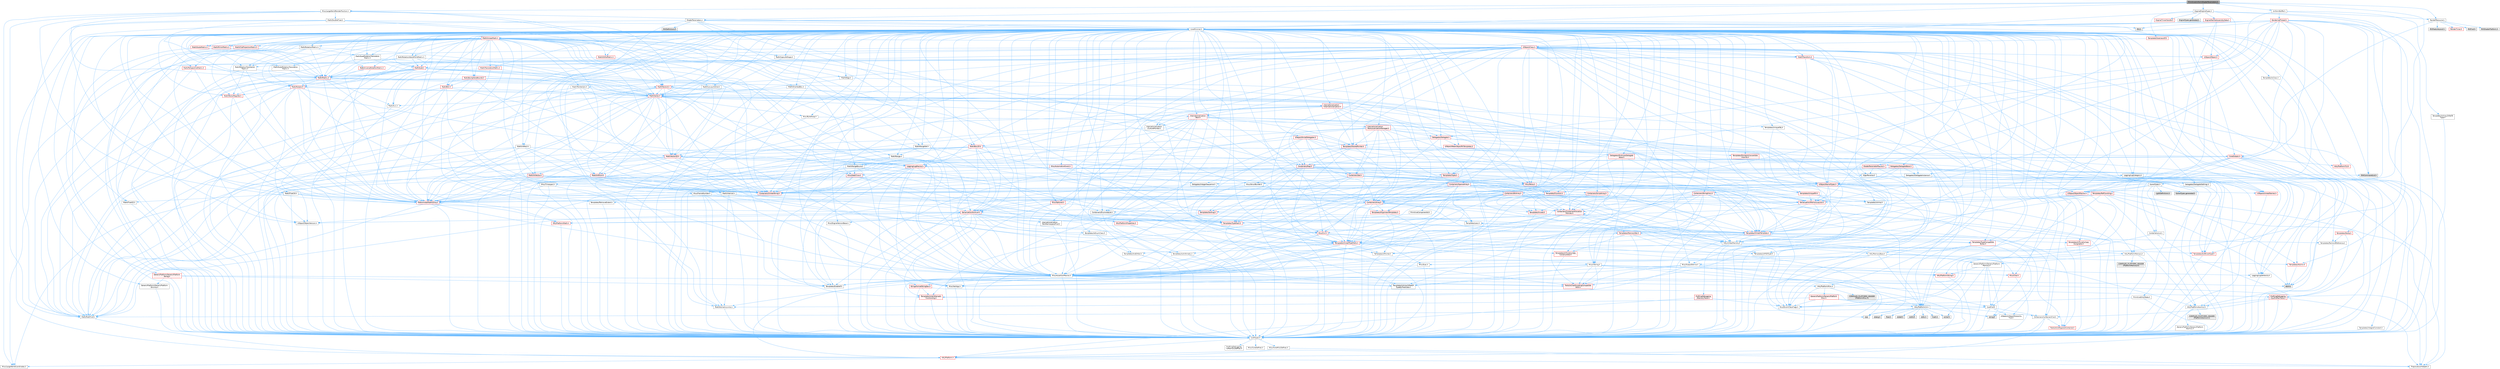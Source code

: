 digraph "PrimitiveUniformShaderParameters.h"
{
 // INTERACTIVE_SVG=YES
 // LATEX_PDF_SIZE
  bgcolor="transparent";
  edge [fontname=Helvetica,fontsize=10,labelfontname=Helvetica,labelfontsize=10];
  node [fontname=Helvetica,fontsize=10,shape=box,height=0.2,width=0.4];
  Node1 [id="Node000001",label="PrimitiveUniformShaderParameters.h",height=0.2,width=0.4,color="gray40", fillcolor="grey60", style="filled", fontcolor="black",tooltip=" "];
  Node1 -> Node2 [id="edge1_Node000001_Node000002",color="steelblue1",style="solid",tooltip=" "];
  Node2 [id="Node000002",label="CoreMinimal.h",height=0.2,width=0.4,color="grey40", fillcolor="white", style="filled",URL="$d7/d67/CoreMinimal_8h.html",tooltip=" "];
  Node2 -> Node3 [id="edge2_Node000002_Node000003",color="steelblue1",style="solid",tooltip=" "];
  Node3 [id="Node000003",label="CoreTypes.h",height=0.2,width=0.4,color="grey40", fillcolor="white", style="filled",URL="$dc/dec/CoreTypes_8h.html",tooltip=" "];
  Node3 -> Node4 [id="edge3_Node000003_Node000004",color="steelblue1",style="solid",tooltip=" "];
  Node4 [id="Node000004",label="HAL/Platform.h",height=0.2,width=0.4,color="red", fillcolor="#FFF0F0", style="filled",URL="$d9/dd0/Platform_8h.html",tooltip=" "];
  Node4 -> Node6 [id="edge4_Node000004_Node000006",color="steelblue1",style="solid",tooltip=" "];
  Node6 [id="Node000006",label="Misc/LargeWorldCoordinates.h",height=0.2,width=0.4,color="grey40", fillcolor="white", style="filled",URL="$d2/dcb/LargeWorldCoordinates_8h.html",tooltip=" "];
  Node4 -> Node8 [id="edge5_Node000004_Node000008",color="steelblue1",style="solid",tooltip=" "];
  Node8 [id="Node000008",label="PreprocessorHelpers.h",height=0.2,width=0.4,color="grey40", fillcolor="white", style="filled",URL="$db/ddb/PreprocessorHelpers_8h.html",tooltip=" "];
  Node3 -> Node14 [id="edge6_Node000003_Node000014",color="steelblue1",style="solid",tooltip=" "];
  Node14 [id="Node000014",label="ProfilingDebugging\l/UMemoryDefines.h",height=0.2,width=0.4,color="grey40", fillcolor="white", style="filled",URL="$d2/da2/UMemoryDefines_8h.html",tooltip=" "];
  Node3 -> Node15 [id="edge7_Node000003_Node000015",color="steelblue1",style="solid",tooltip=" "];
  Node15 [id="Node000015",label="Misc/CoreMiscDefines.h",height=0.2,width=0.4,color="grey40", fillcolor="white", style="filled",URL="$da/d38/CoreMiscDefines_8h.html",tooltip=" "];
  Node15 -> Node4 [id="edge8_Node000015_Node000004",color="steelblue1",style="solid",tooltip=" "];
  Node15 -> Node8 [id="edge9_Node000015_Node000008",color="steelblue1",style="solid",tooltip=" "];
  Node3 -> Node16 [id="edge10_Node000003_Node000016",color="steelblue1",style="solid",tooltip=" "];
  Node16 [id="Node000016",label="Misc/CoreDefines.h",height=0.2,width=0.4,color="grey40", fillcolor="white", style="filled",URL="$d3/dd2/CoreDefines_8h.html",tooltip=" "];
  Node2 -> Node17 [id="edge11_Node000002_Node000017",color="steelblue1",style="solid",tooltip=" "];
  Node17 [id="Node000017",label="CoreFwd.h",height=0.2,width=0.4,color="grey40", fillcolor="white", style="filled",URL="$d1/d1e/CoreFwd_8h.html",tooltip=" "];
  Node17 -> Node3 [id="edge12_Node000017_Node000003",color="steelblue1",style="solid",tooltip=" "];
  Node17 -> Node18 [id="edge13_Node000017_Node000018",color="steelblue1",style="solid",tooltip=" "];
  Node18 [id="Node000018",label="Containers/ContainersFwd.h",height=0.2,width=0.4,color="grey40", fillcolor="white", style="filled",URL="$d4/d0a/ContainersFwd_8h.html",tooltip=" "];
  Node18 -> Node4 [id="edge14_Node000018_Node000004",color="steelblue1",style="solid",tooltip=" "];
  Node18 -> Node3 [id="edge15_Node000018_Node000003",color="steelblue1",style="solid",tooltip=" "];
  Node18 -> Node19 [id="edge16_Node000018_Node000019",color="steelblue1",style="solid",tooltip=" "];
  Node19 [id="Node000019",label="Traits/IsContiguousContainer.h",height=0.2,width=0.4,color="red", fillcolor="#FFF0F0", style="filled",URL="$d5/d3c/IsContiguousContainer_8h.html",tooltip=" "];
  Node19 -> Node3 [id="edge17_Node000019_Node000003",color="steelblue1",style="solid",tooltip=" "];
  Node17 -> Node22 [id="edge18_Node000017_Node000022",color="steelblue1",style="solid",tooltip=" "];
  Node22 [id="Node000022",label="Math/MathFwd.h",height=0.2,width=0.4,color="grey40", fillcolor="white", style="filled",URL="$d2/d10/MathFwd_8h.html",tooltip=" "];
  Node22 -> Node4 [id="edge19_Node000022_Node000004",color="steelblue1",style="solid",tooltip=" "];
  Node17 -> Node23 [id="edge20_Node000017_Node000023",color="steelblue1",style="solid",tooltip=" "];
  Node23 [id="Node000023",label="UObject/UObjectHierarchy\lFwd.h",height=0.2,width=0.4,color="grey40", fillcolor="white", style="filled",URL="$d3/d13/UObjectHierarchyFwd_8h.html",tooltip=" "];
  Node2 -> Node23 [id="edge21_Node000002_Node000023",color="steelblue1",style="solid",tooltip=" "];
  Node2 -> Node18 [id="edge22_Node000002_Node000018",color="steelblue1",style="solid",tooltip=" "];
  Node2 -> Node24 [id="edge23_Node000002_Node000024",color="steelblue1",style="solid",tooltip=" "];
  Node24 [id="Node000024",label="Misc/VarArgs.h",height=0.2,width=0.4,color="grey40", fillcolor="white", style="filled",URL="$d5/d6f/VarArgs_8h.html",tooltip=" "];
  Node24 -> Node3 [id="edge24_Node000024_Node000003",color="steelblue1",style="solid",tooltip=" "];
  Node2 -> Node25 [id="edge25_Node000002_Node000025",color="steelblue1",style="solid",tooltip=" "];
  Node25 [id="Node000025",label="Logging/LogVerbosity.h",height=0.2,width=0.4,color="grey40", fillcolor="white", style="filled",URL="$d2/d8f/LogVerbosity_8h.html",tooltip=" "];
  Node25 -> Node3 [id="edge26_Node000025_Node000003",color="steelblue1",style="solid",tooltip=" "];
  Node2 -> Node26 [id="edge27_Node000002_Node000026",color="steelblue1",style="solid",tooltip=" "];
  Node26 [id="Node000026",label="Misc/OutputDevice.h",height=0.2,width=0.4,color="grey40", fillcolor="white", style="filled",URL="$d7/d32/OutputDevice_8h.html",tooltip=" "];
  Node26 -> Node17 [id="edge28_Node000026_Node000017",color="steelblue1",style="solid",tooltip=" "];
  Node26 -> Node3 [id="edge29_Node000026_Node000003",color="steelblue1",style="solid",tooltip=" "];
  Node26 -> Node25 [id="edge30_Node000026_Node000025",color="steelblue1",style="solid",tooltip=" "];
  Node26 -> Node24 [id="edge31_Node000026_Node000024",color="steelblue1",style="solid",tooltip=" "];
  Node26 -> Node27 [id="edge32_Node000026_Node000027",color="steelblue1",style="solid",tooltip=" "];
  Node27 [id="Node000027",label="Templates/IsArrayOrRefOf\lTypeByPredicate.h",height=0.2,width=0.4,color="grey40", fillcolor="white", style="filled",URL="$d6/da1/IsArrayOrRefOfTypeByPredicate_8h.html",tooltip=" "];
  Node27 -> Node3 [id="edge33_Node000027_Node000003",color="steelblue1",style="solid",tooltip=" "];
  Node26 -> Node28 [id="edge34_Node000026_Node000028",color="steelblue1",style="solid",tooltip=" "];
  Node28 [id="Node000028",label="Templates/IsValidVariadic\lFunctionArg.h",height=0.2,width=0.4,color="red", fillcolor="#FFF0F0", style="filled",URL="$d0/dc8/IsValidVariadicFunctionArg_8h.html",tooltip=" "];
  Node28 -> Node3 [id="edge35_Node000028_Node000003",color="steelblue1",style="solid",tooltip=" "];
  Node26 -> Node30 [id="edge36_Node000026_Node000030",color="steelblue1",style="solid",tooltip=" "];
  Node30 [id="Node000030",label="Traits/IsCharEncodingCompatible\lWith.h",height=0.2,width=0.4,color="red", fillcolor="#FFF0F0", style="filled",URL="$df/dd1/IsCharEncodingCompatibleWith_8h.html",tooltip=" "];
  Node2 -> Node32 [id="edge37_Node000002_Node000032",color="steelblue1",style="solid",tooltip=" "];
  Node32 [id="Node000032",label="HAL/PlatformCrt.h",height=0.2,width=0.4,color="grey40", fillcolor="white", style="filled",URL="$d8/d75/PlatformCrt_8h.html",tooltip=" "];
  Node32 -> Node33 [id="edge38_Node000032_Node000033",color="steelblue1",style="solid",tooltip=" "];
  Node33 [id="Node000033",label="new",height=0.2,width=0.4,color="grey60", fillcolor="#E0E0E0", style="filled",tooltip=" "];
  Node32 -> Node34 [id="edge39_Node000032_Node000034",color="steelblue1",style="solid",tooltip=" "];
  Node34 [id="Node000034",label="wchar.h",height=0.2,width=0.4,color="grey60", fillcolor="#E0E0E0", style="filled",tooltip=" "];
  Node32 -> Node35 [id="edge40_Node000032_Node000035",color="steelblue1",style="solid",tooltip=" "];
  Node35 [id="Node000035",label="stddef.h",height=0.2,width=0.4,color="grey60", fillcolor="#E0E0E0", style="filled",tooltip=" "];
  Node32 -> Node36 [id="edge41_Node000032_Node000036",color="steelblue1",style="solid",tooltip=" "];
  Node36 [id="Node000036",label="stdlib.h",height=0.2,width=0.4,color="grey60", fillcolor="#E0E0E0", style="filled",tooltip=" "];
  Node32 -> Node37 [id="edge42_Node000032_Node000037",color="steelblue1",style="solid",tooltip=" "];
  Node37 [id="Node000037",label="stdio.h",height=0.2,width=0.4,color="grey60", fillcolor="#E0E0E0", style="filled",tooltip=" "];
  Node32 -> Node38 [id="edge43_Node000032_Node000038",color="steelblue1",style="solid",tooltip=" "];
  Node38 [id="Node000038",label="stdarg.h",height=0.2,width=0.4,color="grey60", fillcolor="#E0E0E0", style="filled",tooltip=" "];
  Node32 -> Node39 [id="edge44_Node000032_Node000039",color="steelblue1",style="solid",tooltip=" "];
  Node39 [id="Node000039",label="math.h",height=0.2,width=0.4,color="grey60", fillcolor="#E0E0E0", style="filled",tooltip=" "];
  Node32 -> Node40 [id="edge45_Node000032_Node000040",color="steelblue1",style="solid",tooltip=" "];
  Node40 [id="Node000040",label="float.h",height=0.2,width=0.4,color="grey60", fillcolor="#E0E0E0", style="filled",tooltip=" "];
  Node32 -> Node41 [id="edge46_Node000032_Node000041",color="steelblue1",style="solid",tooltip=" "];
  Node41 [id="Node000041",label="string.h",height=0.2,width=0.4,color="grey60", fillcolor="#E0E0E0", style="filled",tooltip=" "];
  Node2 -> Node42 [id="edge47_Node000002_Node000042",color="steelblue1",style="solid",tooltip=" "];
  Node42 [id="Node000042",label="HAL/PlatformMisc.h",height=0.2,width=0.4,color="grey40", fillcolor="white", style="filled",URL="$d0/df5/PlatformMisc_8h.html",tooltip=" "];
  Node42 -> Node3 [id="edge48_Node000042_Node000003",color="steelblue1",style="solid",tooltip=" "];
  Node42 -> Node43 [id="edge49_Node000042_Node000043",color="steelblue1",style="solid",tooltip=" "];
  Node43 [id="Node000043",label="GenericPlatform/GenericPlatform\lMisc.h",height=0.2,width=0.4,color="red", fillcolor="#FFF0F0", style="filled",URL="$db/d9a/GenericPlatformMisc_8h.html",tooltip=" "];
  Node43 -> Node17 [id="edge50_Node000043_Node000017",color="steelblue1",style="solid",tooltip=" "];
  Node43 -> Node3 [id="edge51_Node000043_Node000003",color="steelblue1",style="solid",tooltip=" "];
  Node43 -> Node32 [id="edge52_Node000043_Node000032",color="steelblue1",style="solid",tooltip=" "];
  Node43 -> Node47 [id="edge53_Node000043_Node000047",color="steelblue1",style="solid",tooltip=" "];
  Node47 [id="Node000047",label="Math/NumericLimits.h",height=0.2,width=0.4,color="grey40", fillcolor="white", style="filled",URL="$df/d1b/NumericLimits_8h.html",tooltip=" "];
  Node47 -> Node3 [id="edge54_Node000047_Node000003",color="steelblue1",style="solid",tooltip=" "];
  Node43 -> Node49 [id="edge55_Node000043_Node000049",color="steelblue1",style="solid",tooltip=" "];
  Node49 [id="Node000049",label="Misc/EnumClassFlags.h",height=0.2,width=0.4,color="grey40", fillcolor="white", style="filled",URL="$d8/de7/EnumClassFlags_8h.html",tooltip=" "];
  Node42 -> Node52 [id="edge56_Node000042_Node000052",color="steelblue1",style="solid",tooltip=" "];
  Node52 [id="Node000052",label="COMPILED_PLATFORM_HEADER\l(PlatformMisc.h)",height=0.2,width=0.4,color="grey60", fillcolor="#E0E0E0", style="filled",tooltip=" "];
  Node42 -> Node53 [id="edge57_Node000042_Node000053",color="steelblue1",style="solid",tooltip=" "];
  Node53 [id="Node000053",label="ProfilingDebugging\l/CpuProfilerTrace.h",height=0.2,width=0.4,color="red", fillcolor="#FFF0F0", style="filled",URL="$da/dcb/CpuProfilerTrace_8h.html",tooltip=" "];
  Node53 -> Node3 [id="edge58_Node000053_Node000003",color="steelblue1",style="solid",tooltip=" "];
  Node53 -> Node18 [id="edge59_Node000053_Node000018",color="steelblue1",style="solid",tooltip=" "];
  Node53 -> Node54 [id="edge60_Node000053_Node000054",color="steelblue1",style="solid",tooltip=" "];
  Node54 [id="Node000054",label="HAL/PlatformAtomics.h",height=0.2,width=0.4,color="grey40", fillcolor="white", style="filled",URL="$d3/d36/PlatformAtomics_8h.html",tooltip=" "];
  Node54 -> Node3 [id="edge61_Node000054_Node000003",color="steelblue1",style="solid",tooltip=" "];
  Node54 -> Node55 [id="edge62_Node000054_Node000055",color="steelblue1",style="solid",tooltip=" "];
  Node55 [id="Node000055",label="GenericPlatform/GenericPlatform\lAtomics.h",height=0.2,width=0.4,color="grey40", fillcolor="white", style="filled",URL="$da/d72/GenericPlatformAtomics_8h.html",tooltip=" "];
  Node55 -> Node3 [id="edge63_Node000055_Node000003",color="steelblue1",style="solid",tooltip=" "];
  Node54 -> Node56 [id="edge64_Node000054_Node000056",color="steelblue1",style="solid",tooltip=" "];
  Node56 [id="Node000056",label="COMPILED_PLATFORM_HEADER\l(PlatformAtomics.h)",height=0.2,width=0.4,color="grey60", fillcolor="#E0E0E0", style="filled",tooltip=" "];
  Node53 -> Node8 [id="edge65_Node000053_Node000008",color="steelblue1",style="solid",tooltip=" "];
  Node2 -> Node61 [id="edge66_Node000002_Node000061",color="steelblue1",style="solid",tooltip=" "];
  Node61 [id="Node000061",label="Misc/AssertionMacros.h",height=0.2,width=0.4,color="grey40", fillcolor="white", style="filled",URL="$d0/dfa/AssertionMacros_8h.html",tooltip=" "];
  Node61 -> Node3 [id="edge67_Node000061_Node000003",color="steelblue1",style="solid",tooltip=" "];
  Node61 -> Node4 [id="edge68_Node000061_Node000004",color="steelblue1",style="solid",tooltip=" "];
  Node61 -> Node42 [id="edge69_Node000061_Node000042",color="steelblue1",style="solid",tooltip=" "];
  Node61 -> Node8 [id="edge70_Node000061_Node000008",color="steelblue1",style="solid",tooltip=" "];
  Node61 -> Node62 [id="edge71_Node000061_Node000062",color="steelblue1",style="solid",tooltip=" "];
  Node62 [id="Node000062",label="Templates/EnableIf.h",height=0.2,width=0.4,color="grey40", fillcolor="white", style="filled",URL="$d7/d60/EnableIf_8h.html",tooltip=" "];
  Node62 -> Node3 [id="edge72_Node000062_Node000003",color="steelblue1",style="solid",tooltip=" "];
  Node61 -> Node27 [id="edge73_Node000061_Node000027",color="steelblue1",style="solid",tooltip=" "];
  Node61 -> Node28 [id="edge74_Node000061_Node000028",color="steelblue1",style="solid",tooltip=" "];
  Node61 -> Node30 [id="edge75_Node000061_Node000030",color="steelblue1",style="solid",tooltip=" "];
  Node61 -> Node24 [id="edge76_Node000061_Node000024",color="steelblue1",style="solid",tooltip=" "];
  Node61 -> Node63 [id="edge77_Node000061_Node000063",color="steelblue1",style="solid",tooltip=" "];
  Node63 [id="Node000063",label="String/FormatStringSan.h",height=0.2,width=0.4,color="red", fillcolor="#FFF0F0", style="filled",URL="$d3/d8b/FormatStringSan_8h.html",tooltip=" "];
  Node63 -> Node3 [id="edge78_Node000063_Node000003",color="steelblue1",style="solid",tooltip=" "];
  Node63 -> Node28 [id="edge79_Node000063_Node000028",color="steelblue1",style="solid",tooltip=" "];
  Node63 -> Node18 [id="edge80_Node000063_Node000018",color="steelblue1",style="solid",tooltip=" "];
  Node61 -> Node69 [id="edge81_Node000061_Node000069",color="steelblue1",style="solid",tooltip=" "];
  Node69 [id="Node000069",label="atomic",height=0.2,width=0.4,color="grey60", fillcolor="#E0E0E0", style="filled",tooltip=" "];
  Node2 -> Node70 [id="edge82_Node000002_Node000070",color="steelblue1",style="solid",tooltip=" "];
  Node70 [id="Node000070",label="Templates/IsPointer.h",height=0.2,width=0.4,color="grey40", fillcolor="white", style="filled",URL="$d7/d05/IsPointer_8h.html",tooltip=" "];
  Node70 -> Node3 [id="edge83_Node000070_Node000003",color="steelblue1",style="solid",tooltip=" "];
  Node2 -> Node71 [id="edge84_Node000002_Node000071",color="steelblue1",style="solid",tooltip=" "];
  Node71 [id="Node000071",label="HAL/PlatformMemory.h",height=0.2,width=0.4,color="grey40", fillcolor="white", style="filled",URL="$de/d68/PlatformMemory_8h.html",tooltip=" "];
  Node71 -> Node3 [id="edge85_Node000071_Node000003",color="steelblue1",style="solid",tooltip=" "];
  Node71 -> Node72 [id="edge86_Node000071_Node000072",color="steelblue1",style="solid",tooltip=" "];
  Node72 [id="Node000072",label="GenericPlatform/GenericPlatform\lMemory.h",height=0.2,width=0.4,color="grey40", fillcolor="white", style="filled",URL="$dd/d22/GenericPlatformMemory_8h.html",tooltip=" "];
  Node72 -> Node17 [id="edge87_Node000072_Node000017",color="steelblue1",style="solid",tooltip=" "];
  Node72 -> Node3 [id="edge88_Node000072_Node000003",color="steelblue1",style="solid",tooltip=" "];
  Node72 -> Node73 [id="edge89_Node000072_Node000073",color="steelblue1",style="solid",tooltip=" "];
  Node73 [id="Node000073",label="HAL/PlatformString.h",height=0.2,width=0.4,color="red", fillcolor="#FFF0F0", style="filled",URL="$db/db5/PlatformString_8h.html",tooltip=" "];
  Node73 -> Node3 [id="edge90_Node000073_Node000003",color="steelblue1",style="solid",tooltip=" "];
  Node72 -> Node41 [id="edge91_Node000072_Node000041",color="steelblue1",style="solid",tooltip=" "];
  Node72 -> Node34 [id="edge92_Node000072_Node000034",color="steelblue1",style="solid",tooltip=" "];
  Node71 -> Node75 [id="edge93_Node000071_Node000075",color="steelblue1",style="solid",tooltip=" "];
  Node75 [id="Node000075",label="COMPILED_PLATFORM_HEADER\l(PlatformMemory.h)",height=0.2,width=0.4,color="grey60", fillcolor="#E0E0E0", style="filled",tooltip=" "];
  Node2 -> Node54 [id="edge94_Node000002_Node000054",color="steelblue1",style="solid",tooltip=" "];
  Node2 -> Node76 [id="edge95_Node000002_Node000076",color="steelblue1",style="solid",tooltip=" "];
  Node76 [id="Node000076",label="Misc/Exec.h",height=0.2,width=0.4,color="grey40", fillcolor="white", style="filled",URL="$de/ddb/Exec_8h.html",tooltip=" "];
  Node76 -> Node3 [id="edge96_Node000076_Node000003",color="steelblue1",style="solid",tooltip=" "];
  Node76 -> Node61 [id="edge97_Node000076_Node000061",color="steelblue1",style="solid",tooltip=" "];
  Node2 -> Node77 [id="edge98_Node000002_Node000077",color="steelblue1",style="solid",tooltip=" "];
  Node77 [id="Node000077",label="HAL/MemoryBase.h",height=0.2,width=0.4,color="grey40", fillcolor="white", style="filled",URL="$d6/d9f/MemoryBase_8h.html",tooltip=" "];
  Node77 -> Node3 [id="edge99_Node000077_Node000003",color="steelblue1",style="solid",tooltip=" "];
  Node77 -> Node54 [id="edge100_Node000077_Node000054",color="steelblue1",style="solid",tooltip=" "];
  Node77 -> Node32 [id="edge101_Node000077_Node000032",color="steelblue1",style="solid",tooltip=" "];
  Node77 -> Node76 [id="edge102_Node000077_Node000076",color="steelblue1",style="solid",tooltip=" "];
  Node77 -> Node26 [id="edge103_Node000077_Node000026",color="steelblue1",style="solid",tooltip=" "];
  Node77 -> Node78 [id="edge104_Node000077_Node000078",color="steelblue1",style="solid",tooltip=" "];
  Node78 [id="Node000078",label="Templates/Atomic.h",height=0.2,width=0.4,color="red", fillcolor="#FFF0F0", style="filled",URL="$d3/d91/Atomic_8h.html",tooltip=" "];
  Node78 -> Node69 [id="edge105_Node000078_Node000069",color="steelblue1",style="solid",tooltip=" "];
  Node2 -> Node87 [id="edge106_Node000002_Node000087",color="steelblue1",style="solid",tooltip=" "];
  Node87 [id="Node000087",label="HAL/UnrealMemory.h",height=0.2,width=0.4,color="grey40", fillcolor="white", style="filled",URL="$d9/d96/UnrealMemory_8h.html",tooltip=" "];
  Node87 -> Node3 [id="edge107_Node000087_Node000003",color="steelblue1",style="solid",tooltip=" "];
  Node87 -> Node72 [id="edge108_Node000087_Node000072",color="steelblue1",style="solid",tooltip=" "];
  Node87 -> Node77 [id="edge109_Node000087_Node000077",color="steelblue1",style="solid",tooltip=" "];
  Node87 -> Node71 [id="edge110_Node000087_Node000071",color="steelblue1",style="solid",tooltip=" "];
  Node87 -> Node88 [id="edge111_Node000087_Node000088",color="steelblue1",style="solid",tooltip=" "];
  Node88 [id="Node000088",label="ProfilingDebugging\l/MemoryTrace.h",height=0.2,width=0.4,color="red", fillcolor="#FFF0F0", style="filled",URL="$da/dd7/MemoryTrace_8h.html",tooltip=" "];
  Node88 -> Node4 [id="edge112_Node000088_Node000004",color="steelblue1",style="solid",tooltip=" "];
  Node88 -> Node49 [id="edge113_Node000088_Node000049",color="steelblue1",style="solid",tooltip=" "];
  Node87 -> Node70 [id="edge114_Node000087_Node000070",color="steelblue1",style="solid",tooltip=" "];
  Node2 -> Node89 [id="edge115_Node000002_Node000089",color="steelblue1",style="solid",tooltip=" "];
  Node89 [id="Node000089",label="Templates/IsArithmetic.h",height=0.2,width=0.4,color="grey40", fillcolor="white", style="filled",URL="$d2/d5d/IsArithmetic_8h.html",tooltip=" "];
  Node89 -> Node3 [id="edge116_Node000089_Node000003",color="steelblue1",style="solid",tooltip=" "];
  Node2 -> Node83 [id="edge117_Node000002_Node000083",color="steelblue1",style="solid",tooltip=" "];
  Node83 [id="Node000083",label="Templates/AndOrNot.h",height=0.2,width=0.4,color="grey40", fillcolor="white", style="filled",URL="$db/d0a/AndOrNot_8h.html",tooltip=" "];
  Node83 -> Node3 [id="edge118_Node000083_Node000003",color="steelblue1",style="solid",tooltip=" "];
  Node2 -> Node90 [id="edge119_Node000002_Node000090",color="steelblue1",style="solid",tooltip=" "];
  Node90 [id="Node000090",label="Templates/IsPODType.h",height=0.2,width=0.4,color="grey40", fillcolor="white", style="filled",URL="$d7/db1/IsPODType_8h.html",tooltip=" "];
  Node90 -> Node3 [id="edge120_Node000090_Node000003",color="steelblue1",style="solid",tooltip=" "];
  Node2 -> Node91 [id="edge121_Node000002_Node000091",color="steelblue1",style="solid",tooltip=" "];
  Node91 [id="Node000091",label="Templates/IsUECoreType.h",height=0.2,width=0.4,color="red", fillcolor="#FFF0F0", style="filled",URL="$d1/db8/IsUECoreType_8h.html",tooltip=" "];
  Node91 -> Node3 [id="edge122_Node000091_Node000003",color="steelblue1",style="solid",tooltip=" "];
  Node2 -> Node84 [id="edge123_Node000002_Node000084",color="steelblue1",style="solid",tooltip=" "];
  Node84 [id="Node000084",label="Templates/IsTriviallyCopy\lConstructible.h",height=0.2,width=0.4,color="red", fillcolor="#FFF0F0", style="filled",URL="$d3/d78/IsTriviallyCopyConstructible_8h.html",tooltip=" "];
  Node84 -> Node3 [id="edge124_Node000084_Node000003",color="steelblue1",style="solid",tooltip=" "];
  Node2 -> Node92 [id="edge125_Node000002_Node000092",color="steelblue1",style="solid",tooltip=" "];
  Node92 [id="Node000092",label="Templates/UnrealTypeTraits.h",height=0.2,width=0.4,color="red", fillcolor="#FFF0F0", style="filled",URL="$d2/d2d/UnrealTypeTraits_8h.html",tooltip=" "];
  Node92 -> Node3 [id="edge126_Node000092_Node000003",color="steelblue1",style="solid",tooltip=" "];
  Node92 -> Node70 [id="edge127_Node000092_Node000070",color="steelblue1",style="solid",tooltip=" "];
  Node92 -> Node61 [id="edge128_Node000092_Node000061",color="steelblue1",style="solid",tooltip=" "];
  Node92 -> Node83 [id="edge129_Node000092_Node000083",color="steelblue1",style="solid",tooltip=" "];
  Node92 -> Node62 [id="edge130_Node000092_Node000062",color="steelblue1",style="solid",tooltip=" "];
  Node92 -> Node89 [id="edge131_Node000092_Node000089",color="steelblue1",style="solid",tooltip=" "];
  Node92 -> Node90 [id="edge132_Node000092_Node000090",color="steelblue1",style="solid",tooltip=" "];
  Node92 -> Node91 [id="edge133_Node000092_Node000091",color="steelblue1",style="solid",tooltip=" "];
  Node92 -> Node84 [id="edge134_Node000092_Node000084",color="steelblue1",style="solid",tooltip=" "];
  Node2 -> Node62 [id="edge135_Node000002_Node000062",color="steelblue1",style="solid",tooltip=" "];
  Node2 -> Node94 [id="edge136_Node000002_Node000094",color="steelblue1",style="solid",tooltip=" "];
  Node94 [id="Node000094",label="Templates/RemoveReference.h",height=0.2,width=0.4,color="grey40", fillcolor="white", style="filled",URL="$da/dbe/RemoveReference_8h.html",tooltip=" "];
  Node94 -> Node3 [id="edge137_Node000094_Node000003",color="steelblue1",style="solid",tooltip=" "];
  Node2 -> Node95 [id="edge138_Node000002_Node000095",color="steelblue1",style="solid",tooltip=" "];
  Node95 [id="Node000095",label="Templates/IntegralConstant.h",height=0.2,width=0.4,color="grey40", fillcolor="white", style="filled",URL="$db/d1b/IntegralConstant_8h.html",tooltip=" "];
  Node95 -> Node3 [id="edge139_Node000095_Node000003",color="steelblue1",style="solid",tooltip=" "];
  Node2 -> Node96 [id="edge140_Node000002_Node000096",color="steelblue1",style="solid",tooltip=" "];
  Node96 [id="Node000096",label="Templates/IsClass.h",height=0.2,width=0.4,color="grey40", fillcolor="white", style="filled",URL="$db/dcb/IsClass_8h.html",tooltip=" "];
  Node96 -> Node3 [id="edge141_Node000096_Node000003",color="steelblue1",style="solid",tooltip=" "];
  Node2 -> Node97 [id="edge142_Node000002_Node000097",color="steelblue1",style="solid",tooltip=" "];
  Node97 [id="Node000097",label="Templates/TypeCompatible\lBytes.h",height=0.2,width=0.4,color="red", fillcolor="#FFF0F0", style="filled",URL="$df/d0a/TypeCompatibleBytes_8h.html",tooltip=" "];
  Node97 -> Node3 [id="edge143_Node000097_Node000003",color="steelblue1",style="solid",tooltip=" "];
  Node97 -> Node41 [id="edge144_Node000097_Node000041",color="steelblue1",style="solid",tooltip=" "];
  Node97 -> Node33 [id="edge145_Node000097_Node000033",color="steelblue1",style="solid",tooltip=" "];
  Node2 -> Node19 [id="edge146_Node000002_Node000019",color="steelblue1",style="solid",tooltip=" "];
  Node2 -> Node98 [id="edge147_Node000002_Node000098",color="steelblue1",style="solid",tooltip=" "];
  Node98 [id="Node000098",label="Templates/UnrealTemplate.h",height=0.2,width=0.4,color="red", fillcolor="#FFF0F0", style="filled",URL="$d4/d24/UnrealTemplate_8h.html",tooltip=" "];
  Node98 -> Node3 [id="edge148_Node000098_Node000003",color="steelblue1",style="solid",tooltip=" "];
  Node98 -> Node70 [id="edge149_Node000098_Node000070",color="steelblue1",style="solid",tooltip=" "];
  Node98 -> Node87 [id="edge150_Node000098_Node000087",color="steelblue1",style="solid",tooltip=" "];
  Node98 -> Node92 [id="edge151_Node000098_Node000092",color="steelblue1",style="solid",tooltip=" "];
  Node98 -> Node94 [id="edge152_Node000098_Node000094",color="steelblue1",style="solid",tooltip=" "];
  Node98 -> Node97 [id="edge153_Node000098_Node000097",color="steelblue1",style="solid",tooltip=" "];
  Node98 -> Node19 [id="edge154_Node000098_Node000019",color="steelblue1",style="solid",tooltip=" "];
  Node2 -> Node47 [id="edge155_Node000002_Node000047",color="steelblue1",style="solid",tooltip=" "];
  Node2 -> Node102 [id="edge156_Node000002_Node000102",color="steelblue1",style="solid",tooltip=" "];
  Node102 [id="Node000102",label="HAL/PlatformMath.h",height=0.2,width=0.4,color="red", fillcolor="#FFF0F0", style="filled",URL="$dc/d53/PlatformMath_8h.html",tooltip=" "];
  Node102 -> Node3 [id="edge157_Node000102_Node000003",color="steelblue1",style="solid",tooltip=" "];
  Node2 -> Node85 [id="edge158_Node000002_Node000085",color="steelblue1",style="solid",tooltip=" "];
  Node85 [id="Node000085",label="Templates/IsTriviallyCopy\lAssignable.h",height=0.2,width=0.4,color="red", fillcolor="#FFF0F0", style="filled",URL="$d2/df2/IsTriviallyCopyAssignable_8h.html",tooltip=" "];
  Node85 -> Node3 [id="edge159_Node000085_Node000003",color="steelblue1",style="solid",tooltip=" "];
  Node2 -> Node110 [id="edge160_Node000002_Node000110",color="steelblue1",style="solid",tooltip=" "];
  Node110 [id="Node000110",label="Templates/MemoryOps.h",height=0.2,width=0.4,color="red", fillcolor="#FFF0F0", style="filled",URL="$db/dea/MemoryOps_8h.html",tooltip=" "];
  Node110 -> Node3 [id="edge161_Node000110_Node000003",color="steelblue1",style="solid",tooltip=" "];
  Node110 -> Node87 [id="edge162_Node000110_Node000087",color="steelblue1",style="solid",tooltip=" "];
  Node110 -> Node85 [id="edge163_Node000110_Node000085",color="steelblue1",style="solid",tooltip=" "];
  Node110 -> Node84 [id="edge164_Node000110_Node000084",color="steelblue1",style="solid",tooltip=" "];
  Node110 -> Node92 [id="edge165_Node000110_Node000092",color="steelblue1",style="solid",tooltip=" "];
  Node110 -> Node33 [id="edge166_Node000110_Node000033",color="steelblue1",style="solid",tooltip=" "];
  Node2 -> Node111 [id="edge167_Node000002_Node000111",color="steelblue1",style="solid",tooltip=" "];
  Node111 [id="Node000111",label="Containers/ContainerAllocation\lPolicies.h",height=0.2,width=0.4,color="red", fillcolor="#FFF0F0", style="filled",URL="$d7/dff/ContainerAllocationPolicies_8h.html",tooltip=" "];
  Node111 -> Node3 [id="edge168_Node000111_Node000003",color="steelblue1",style="solid",tooltip=" "];
  Node111 -> Node111 [id="edge169_Node000111_Node000111",color="steelblue1",style="solid",tooltip=" "];
  Node111 -> Node102 [id="edge170_Node000111_Node000102",color="steelblue1",style="solid",tooltip=" "];
  Node111 -> Node87 [id="edge171_Node000111_Node000087",color="steelblue1",style="solid",tooltip=" "];
  Node111 -> Node47 [id="edge172_Node000111_Node000047",color="steelblue1",style="solid",tooltip=" "];
  Node111 -> Node61 [id="edge173_Node000111_Node000061",color="steelblue1",style="solid",tooltip=" "];
  Node111 -> Node110 [id="edge174_Node000111_Node000110",color="steelblue1",style="solid",tooltip=" "];
  Node111 -> Node97 [id="edge175_Node000111_Node000097",color="steelblue1",style="solid",tooltip=" "];
  Node2 -> Node114 [id="edge176_Node000002_Node000114",color="steelblue1",style="solid",tooltip=" "];
  Node114 [id="Node000114",label="Templates/IsEnumClass.h",height=0.2,width=0.4,color="grey40", fillcolor="white", style="filled",URL="$d7/d15/IsEnumClass_8h.html",tooltip=" "];
  Node114 -> Node3 [id="edge177_Node000114_Node000003",color="steelblue1",style="solid",tooltip=" "];
  Node114 -> Node83 [id="edge178_Node000114_Node000083",color="steelblue1",style="solid",tooltip=" "];
  Node2 -> Node115 [id="edge179_Node000002_Node000115",color="steelblue1",style="solid",tooltip=" "];
  Node115 [id="Node000115",label="HAL/PlatformProperties.h",height=0.2,width=0.4,color="red", fillcolor="#FFF0F0", style="filled",URL="$d9/db0/PlatformProperties_8h.html",tooltip=" "];
  Node115 -> Node3 [id="edge180_Node000115_Node000003",color="steelblue1",style="solid",tooltip=" "];
  Node2 -> Node118 [id="edge181_Node000002_Node000118",color="steelblue1",style="solid",tooltip=" "];
  Node118 [id="Node000118",label="Misc/EngineVersionBase.h",height=0.2,width=0.4,color="grey40", fillcolor="white", style="filled",URL="$d5/d2b/EngineVersionBase_8h.html",tooltip=" "];
  Node118 -> Node3 [id="edge182_Node000118_Node000003",color="steelblue1",style="solid",tooltip=" "];
  Node2 -> Node119 [id="edge183_Node000002_Node000119",color="steelblue1",style="solid",tooltip=" "];
  Node119 [id="Node000119",label="Internationalization\l/TextNamespaceFwd.h",height=0.2,width=0.4,color="grey40", fillcolor="white", style="filled",URL="$d8/d97/TextNamespaceFwd_8h.html",tooltip=" "];
  Node119 -> Node3 [id="edge184_Node000119_Node000003",color="steelblue1",style="solid",tooltip=" "];
  Node2 -> Node120 [id="edge185_Node000002_Node000120",color="steelblue1",style="solid",tooltip=" "];
  Node120 [id="Node000120",label="Serialization/Archive.h",height=0.2,width=0.4,color="red", fillcolor="#FFF0F0", style="filled",URL="$d7/d3b/Archive_8h.html",tooltip=" "];
  Node120 -> Node17 [id="edge186_Node000120_Node000017",color="steelblue1",style="solid",tooltip=" "];
  Node120 -> Node3 [id="edge187_Node000120_Node000003",color="steelblue1",style="solid",tooltip=" "];
  Node120 -> Node115 [id="edge188_Node000120_Node000115",color="steelblue1",style="solid",tooltip=" "];
  Node120 -> Node119 [id="edge189_Node000120_Node000119",color="steelblue1",style="solid",tooltip=" "];
  Node120 -> Node22 [id="edge190_Node000120_Node000022",color="steelblue1",style="solid",tooltip=" "];
  Node120 -> Node61 [id="edge191_Node000120_Node000061",color="steelblue1",style="solid",tooltip=" "];
  Node120 -> Node118 [id="edge192_Node000120_Node000118",color="steelblue1",style="solid",tooltip=" "];
  Node120 -> Node24 [id="edge193_Node000120_Node000024",color="steelblue1",style="solid",tooltip=" "];
  Node120 -> Node62 [id="edge194_Node000120_Node000062",color="steelblue1",style="solid",tooltip=" "];
  Node120 -> Node27 [id="edge195_Node000120_Node000027",color="steelblue1",style="solid",tooltip=" "];
  Node120 -> Node114 [id="edge196_Node000120_Node000114",color="steelblue1",style="solid",tooltip=" "];
  Node120 -> Node28 [id="edge197_Node000120_Node000028",color="steelblue1",style="solid",tooltip=" "];
  Node120 -> Node98 [id="edge198_Node000120_Node000098",color="steelblue1",style="solid",tooltip=" "];
  Node120 -> Node30 [id="edge199_Node000120_Node000030",color="steelblue1",style="solid",tooltip=" "];
  Node120 -> Node123 [id="edge200_Node000120_Node000123",color="steelblue1",style="solid",tooltip=" "];
  Node123 [id="Node000123",label="UObject/ObjectVersion.h",height=0.2,width=0.4,color="grey40", fillcolor="white", style="filled",URL="$da/d63/ObjectVersion_8h.html",tooltip=" "];
  Node123 -> Node3 [id="edge201_Node000123_Node000003",color="steelblue1",style="solid",tooltip=" "];
  Node2 -> Node124 [id="edge202_Node000002_Node000124",color="steelblue1",style="solid",tooltip=" "];
  Node124 [id="Node000124",label="Templates/Less.h",height=0.2,width=0.4,color="grey40", fillcolor="white", style="filled",URL="$de/dc8/Less_8h.html",tooltip=" "];
  Node124 -> Node3 [id="edge203_Node000124_Node000003",color="steelblue1",style="solid",tooltip=" "];
  Node124 -> Node98 [id="edge204_Node000124_Node000098",color="steelblue1",style="solid",tooltip=" "];
  Node2 -> Node125 [id="edge205_Node000002_Node000125",color="steelblue1",style="solid",tooltip=" "];
  Node125 [id="Node000125",label="Templates/Sorting.h",height=0.2,width=0.4,color="red", fillcolor="#FFF0F0", style="filled",URL="$d3/d9e/Sorting_8h.html",tooltip=" "];
  Node125 -> Node3 [id="edge206_Node000125_Node000003",color="steelblue1",style="solid",tooltip=" "];
  Node125 -> Node102 [id="edge207_Node000125_Node000102",color="steelblue1",style="solid",tooltip=" "];
  Node125 -> Node124 [id="edge208_Node000125_Node000124",color="steelblue1",style="solid",tooltip=" "];
  Node2 -> Node136 [id="edge209_Node000002_Node000136",color="steelblue1",style="solid",tooltip=" "];
  Node136 [id="Node000136",label="Misc/Char.h",height=0.2,width=0.4,color="red", fillcolor="#FFF0F0", style="filled",URL="$d0/d58/Char_8h.html",tooltip=" "];
  Node136 -> Node3 [id="edge210_Node000136_Node000003",color="steelblue1",style="solid",tooltip=" "];
  Node2 -> Node139 [id="edge211_Node000002_Node000139",color="steelblue1",style="solid",tooltip=" "];
  Node139 [id="Node000139",label="GenericPlatform/GenericPlatform\lStricmp.h",height=0.2,width=0.4,color="grey40", fillcolor="white", style="filled",URL="$d2/d86/GenericPlatformStricmp_8h.html",tooltip=" "];
  Node139 -> Node3 [id="edge212_Node000139_Node000003",color="steelblue1",style="solid",tooltip=" "];
  Node2 -> Node140 [id="edge213_Node000002_Node000140",color="steelblue1",style="solid",tooltip=" "];
  Node140 [id="Node000140",label="GenericPlatform/GenericPlatform\lString.h",height=0.2,width=0.4,color="red", fillcolor="#FFF0F0", style="filled",URL="$dd/d20/GenericPlatformString_8h.html",tooltip=" "];
  Node140 -> Node3 [id="edge214_Node000140_Node000003",color="steelblue1",style="solid",tooltip=" "];
  Node140 -> Node139 [id="edge215_Node000140_Node000139",color="steelblue1",style="solid",tooltip=" "];
  Node140 -> Node62 [id="edge216_Node000140_Node000062",color="steelblue1",style="solid",tooltip=" "];
  Node140 -> Node30 [id="edge217_Node000140_Node000030",color="steelblue1",style="solid",tooltip=" "];
  Node2 -> Node73 [id="edge218_Node000002_Node000073",color="steelblue1",style="solid",tooltip=" "];
  Node2 -> Node143 [id="edge219_Node000002_Node000143",color="steelblue1",style="solid",tooltip=" "];
  Node143 [id="Node000143",label="Misc/CString.h",height=0.2,width=0.4,color="grey40", fillcolor="white", style="filled",URL="$d2/d49/CString_8h.html",tooltip=" "];
  Node143 -> Node3 [id="edge220_Node000143_Node000003",color="steelblue1",style="solid",tooltip=" "];
  Node143 -> Node32 [id="edge221_Node000143_Node000032",color="steelblue1",style="solid",tooltip=" "];
  Node143 -> Node73 [id="edge222_Node000143_Node000073",color="steelblue1",style="solid",tooltip=" "];
  Node143 -> Node61 [id="edge223_Node000143_Node000061",color="steelblue1",style="solid",tooltip=" "];
  Node143 -> Node136 [id="edge224_Node000143_Node000136",color="steelblue1",style="solid",tooltip=" "];
  Node143 -> Node24 [id="edge225_Node000143_Node000024",color="steelblue1",style="solid",tooltip=" "];
  Node143 -> Node27 [id="edge226_Node000143_Node000027",color="steelblue1",style="solid",tooltip=" "];
  Node143 -> Node28 [id="edge227_Node000143_Node000028",color="steelblue1",style="solid",tooltip=" "];
  Node143 -> Node30 [id="edge228_Node000143_Node000030",color="steelblue1",style="solid",tooltip=" "];
  Node2 -> Node144 [id="edge229_Node000002_Node000144",color="steelblue1",style="solid",tooltip=" "];
  Node144 [id="Node000144",label="Misc/Crc.h",height=0.2,width=0.4,color="red", fillcolor="#FFF0F0", style="filled",URL="$d4/dd2/Crc_8h.html",tooltip=" "];
  Node144 -> Node3 [id="edge230_Node000144_Node000003",color="steelblue1",style="solid",tooltip=" "];
  Node144 -> Node73 [id="edge231_Node000144_Node000073",color="steelblue1",style="solid",tooltip=" "];
  Node144 -> Node61 [id="edge232_Node000144_Node000061",color="steelblue1",style="solid",tooltip=" "];
  Node144 -> Node143 [id="edge233_Node000144_Node000143",color="steelblue1",style="solid",tooltip=" "];
  Node144 -> Node136 [id="edge234_Node000144_Node000136",color="steelblue1",style="solid",tooltip=" "];
  Node144 -> Node92 [id="edge235_Node000144_Node000092",color="steelblue1",style="solid",tooltip=" "];
  Node2 -> Node135 [id="edge236_Node000002_Node000135",color="steelblue1",style="solid",tooltip=" "];
  Node135 [id="Node000135",label="Math/UnrealMathUtility.h",height=0.2,width=0.4,color="red", fillcolor="#FFF0F0", style="filled",URL="$db/db8/UnrealMathUtility_8h.html",tooltip=" "];
  Node135 -> Node3 [id="edge237_Node000135_Node000003",color="steelblue1",style="solid",tooltip=" "];
  Node135 -> Node61 [id="edge238_Node000135_Node000061",color="steelblue1",style="solid",tooltip=" "];
  Node135 -> Node102 [id="edge239_Node000135_Node000102",color="steelblue1",style="solid",tooltip=" "];
  Node135 -> Node22 [id="edge240_Node000135_Node000022",color="steelblue1",style="solid",tooltip=" "];
  Node2 -> Node145 [id="edge241_Node000002_Node000145",color="steelblue1",style="solid",tooltip=" "];
  Node145 [id="Node000145",label="Containers/UnrealString.h",height=0.2,width=0.4,color="red", fillcolor="#FFF0F0", style="filled",URL="$d5/dba/UnrealString_8h.html",tooltip=" "];
  Node2 -> Node149 [id="edge242_Node000002_Node000149",color="steelblue1",style="solid",tooltip=" "];
  Node149 [id="Node000149",label="Containers/Array.h",height=0.2,width=0.4,color="red", fillcolor="#FFF0F0", style="filled",URL="$df/dd0/Array_8h.html",tooltip=" "];
  Node149 -> Node3 [id="edge243_Node000149_Node000003",color="steelblue1",style="solid",tooltip=" "];
  Node149 -> Node61 [id="edge244_Node000149_Node000061",color="steelblue1",style="solid",tooltip=" "];
  Node149 -> Node87 [id="edge245_Node000149_Node000087",color="steelblue1",style="solid",tooltip=" "];
  Node149 -> Node92 [id="edge246_Node000149_Node000092",color="steelblue1",style="solid",tooltip=" "];
  Node149 -> Node98 [id="edge247_Node000149_Node000098",color="steelblue1",style="solid",tooltip=" "];
  Node149 -> Node111 [id="edge248_Node000149_Node000111",color="steelblue1",style="solid",tooltip=" "];
  Node149 -> Node120 [id="edge249_Node000149_Node000120",color="steelblue1",style="solid",tooltip=" "];
  Node149 -> Node128 [id="edge250_Node000149_Node000128",color="steelblue1",style="solid",tooltip=" "];
  Node128 [id="Node000128",label="Templates/Invoke.h",height=0.2,width=0.4,color="red", fillcolor="#FFF0F0", style="filled",URL="$d7/deb/Invoke_8h.html",tooltip=" "];
  Node128 -> Node3 [id="edge251_Node000128_Node000003",color="steelblue1",style="solid",tooltip=" "];
  Node128 -> Node98 [id="edge252_Node000128_Node000098",color="steelblue1",style="solid",tooltip=" "];
  Node149 -> Node124 [id="edge253_Node000149_Node000124",color="steelblue1",style="solid",tooltip=" "];
  Node149 -> Node125 [id="edge254_Node000149_Node000125",color="steelblue1",style="solid",tooltip=" "];
  Node149 -> Node172 [id="edge255_Node000149_Node000172",color="steelblue1",style="solid",tooltip=" "];
  Node172 [id="Node000172",label="Templates/AlignmentTemplates.h",height=0.2,width=0.4,color="red", fillcolor="#FFF0F0", style="filled",URL="$dd/d32/AlignmentTemplates_8h.html",tooltip=" "];
  Node172 -> Node3 [id="edge256_Node000172_Node000003",color="steelblue1",style="solid",tooltip=" "];
  Node172 -> Node70 [id="edge257_Node000172_Node000070",color="steelblue1",style="solid",tooltip=" "];
  Node2 -> Node173 [id="edge258_Node000002_Node000173",color="steelblue1",style="solid",tooltip=" "];
  Node173 [id="Node000173",label="Misc/FrameNumber.h",height=0.2,width=0.4,color="grey40", fillcolor="white", style="filled",URL="$dd/dbd/FrameNumber_8h.html",tooltip=" "];
  Node173 -> Node3 [id="edge259_Node000173_Node000003",color="steelblue1",style="solid",tooltip=" "];
  Node173 -> Node47 [id="edge260_Node000173_Node000047",color="steelblue1",style="solid",tooltip=" "];
  Node173 -> Node135 [id="edge261_Node000173_Node000135",color="steelblue1",style="solid",tooltip=" "];
  Node173 -> Node62 [id="edge262_Node000173_Node000062",color="steelblue1",style="solid",tooltip=" "];
  Node173 -> Node92 [id="edge263_Node000173_Node000092",color="steelblue1",style="solid",tooltip=" "];
  Node2 -> Node174 [id="edge264_Node000002_Node000174",color="steelblue1",style="solid",tooltip=" "];
  Node174 [id="Node000174",label="Misc/Timespan.h",height=0.2,width=0.4,color="grey40", fillcolor="white", style="filled",URL="$da/dd9/Timespan_8h.html",tooltip=" "];
  Node174 -> Node3 [id="edge265_Node000174_Node000003",color="steelblue1",style="solid",tooltip=" "];
  Node174 -> Node175 [id="edge266_Node000174_Node000175",color="steelblue1",style="solid",tooltip=" "];
  Node175 [id="Node000175",label="Math/Interval.h",height=0.2,width=0.4,color="grey40", fillcolor="white", style="filled",URL="$d1/d55/Interval_8h.html",tooltip=" "];
  Node175 -> Node3 [id="edge267_Node000175_Node000003",color="steelblue1",style="solid",tooltip=" "];
  Node175 -> Node89 [id="edge268_Node000175_Node000089",color="steelblue1",style="solid",tooltip=" "];
  Node175 -> Node92 [id="edge269_Node000175_Node000092",color="steelblue1",style="solid",tooltip=" "];
  Node175 -> Node47 [id="edge270_Node000175_Node000047",color="steelblue1",style="solid",tooltip=" "];
  Node175 -> Node135 [id="edge271_Node000175_Node000135",color="steelblue1",style="solid",tooltip=" "];
  Node174 -> Node135 [id="edge272_Node000174_Node000135",color="steelblue1",style="solid",tooltip=" "];
  Node174 -> Node61 [id="edge273_Node000174_Node000061",color="steelblue1",style="solid",tooltip=" "];
  Node2 -> Node176 [id="edge274_Node000002_Node000176",color="steelblue1",style="solid",tooltip=" "];
  Node176 [id="Node000176",label="Containers/StringConv.h",height=0.2,width=0.4,color="red", fillcolor="#FFF0F0", style="filled",URL="$d3/ddf/StringConv_8h.html",tooltip=" "];
  Node176 -> Node3 [id="edge275_Node000176_Node000003",color="steelblue1",style="solid",tooltip=" "];
  Node176 -> Node61 [id="edge276_Node000176_Node000061",color="steelblue1",style="solid",tooltip=" "];
  Node176 -> Node111 [id="edge277_Node000176_Node000111",color="steelblue1",style="solid",tooltip=" "];
  Node176 -> Node149 [id="edge278_Node000176_Node000149",color="steelblue1",style="solid",tooltip=" "];
  Node176 -> Node143 [id="edge279_Node000176_Node000143",color="steelblue1",style="solid",tooltip=" "];
  Node176 -> Node177 [id="edge280_Node000176_Node000177",color="steelblue1",style="solid",tooltip=" "];
  Node177 [id="Node000177",label="Templates/IsArray.h",height=0.2,width=0.4,color="grey40", fillcolor="white", style="filled",URL="$d8/d8d/IsArray_8h.html",tooltip=" "];
  Node177 -> Node3 [id="edge281_Node000177_Node000003",color="steelblue1",style="solid",tooltip=" "];
  Node176 -> Node98 [id="edge282_Node000176_Node000098",color="steelblue1",style="solid",tooltip=" "];
  Node176 -> Node92 [id="edge283_Node000176_Node000092",color="steelblue1",style="solid",tooltip=" "];
  Node176 -> Node30 [id="edge284_Node000176_Node000030",color="steelblue1",style="solid",tooltip=" "];
  Node176 -> Node19 [id="edge285_Node000176_Node000019",color="steelblue1",style="solid",tooltip=" "];
  Node2 -> Node178 [id="edge286_Node000002_Node000178",color="steelblue1",style="solid",tooltip=" "];
  Node178 [id="Node000178",label="UObject/UnrealNames.h",height=0.2,width=0.4,color="red", fillcolor="#FFF0F0", style="filled",URL="$d8/db1/UnrealNames_8h.html",tooltip=" "];
  Node178 -> Node3 [id="edge287_Node000178_Node000003",color="steelblue1",style="solid",tooltip=" "];
  Node2 -> Node180 [id="edge288_Node000002_Node000180",color="steelblue1",style="solid",tooltip=" "];
  Node180 [id="Node000180",label="UObject/NameTypes.h",height=0.2,width=0.4,color="red", fillcolor="#FFF0F0", style="filled",URL="$d6/d35/NameTypes_8h.html",tooltip=" "];
  Node180 -> Node3 [id="edge289_Node000180_Node000003",color="steelblue1",style="solid",tooltip=" "];
  Node180 -> Node61 [id="edge290_Node000180_Node000061",color="steelblue1",style="solid",tooltip=" "];
  Node180 -> Node87 [id="edge291_Node000180_Node000087",color="steelblue1",style="solid",tooltip=" "];
  Node180 -> Node92 [id="edge292_Node000180_Node000092",color="steelblue1",style="solid",tooltip=" "];
  Node180 -> Node98 [id="edge293_Node000180_Node000098",color="steelblue1",style="solid",tooltip=" "];
  Node180 -> Node145 [id="edge294_Node000180_Node000145",color="steelblue1",style="solid",tooltip=" "];
  Node180 -> Node176 [id="edge295_Node000180_Node000176",color="steelblue1",style="solid",tooltip=" "];
  Node180 -> Node178 [id="edge296_Node000180_Node000178",color="steelblue1",style="solid",tooltip=" "];
  Node180 -> Node78 [id="edge297_Node000180_Node000078",color="steelblue1",style="solid",tooltip=" "];
  Node180 -> Node157 [id="edge298_Node000180_Node000157",color="steelblue1",style="solid",tooltip=" "];
  Node157 [id="Node000157",label="Serialization/MemoryLayout.h",height=0.2,width=0.4,color="red", fillcolor="#FFF0F0", style="filled",URL="$d7/d66/MemoryLayout_8h.html",tooltip=" "];
  Node157 -> Node160 [id="edge299_Node000157_Node000160",color="steelblue1",style="solid",tooltip=" "];
  Node160 [id="Node000160",label="Containers/EnumAsByte.h",height=0.2,width=0.4,color="grey40", fillcolor="white", style="filled",URL="$d6/d9a/EnumAsByte_8h.html",tooltip=" "];
  Node160 -> Node3 [id="edge300_Node000160_Node000003",color="steelblue1",style="solid",tooltip=" "];
  Node160 -> Node90 [id="edge301_Node000160_Node000090",color="steelblue1",style="solid",tooltip=" "];
  Node160 -> Node161 [id="edge302_Node000160_Node000161",color="steelblue1",style="solid",tooltip=" "];
  Node161 [id="Node000161",label="Templates/TypeHash.h",height=0.2,width=0.4,color="red", fillcolor="#FFF0F0", style="filled",URL="$d1/d62/TypeHash_8h.html",tooltip=" "];
  Node161 -> Node3 [id="edge303_Node000161_Node000003",color="steelblue1",style="solid",tooltip=" "];
  Node161 -> Node144 [id="edge304_Node000161_Node000144",color="steelblue1",style="solid",tooltip=" "];
  Node157 -> Node87 [id="edge305_Node000157_Node000087",color="steelblue1",style="solid",tooltip=" "];
  Node157 -> Node62 [id="edge306_Node000157_Node000062",color="steelblue1",style="solid",tooltip=" "];
  Node157 -> Node98 [id="edge307_Node000157_Node000098",color="steelblue1",style="solid",tooltip=" "];
  Node2 -> Node188 [id="edge308_Node000002_Node000188",color="steelblue1",style="solid",tooltip=" "];
  Node188 [id="Node000188",label="Misc/Parse.h",height=0.2,width=0.4,color="red", fillcolor="#FFF0F0", style="filled",URL="$dc/d71/Parse_8h.html",tooltip=" "];
  Node188 -> Node145 [id="edge309_Node000188_Node000145",color="steelblue1",style="solid",tooltip=" "];
  Node188 -> Node3 [id="edge310_Node000188_Node000003",color="steelblue1",style="solid",tooltip=" "];
  Node188 -> Node32 [id="edge311_Node000188_Node000032",color="steelblue1",style="solid",tooltip=" "];
  Node188 -> Node49 [id="edge312_Node000188_Node000049",color="steelblue1",style="solid",tooltip=" "];
  Node188 -> Node189 [id="edge313_Node000188_Node000189",color="steelblue1",style="solid",tooltip=" "];
  Node189 [id="Node000189",label="Templates/Function.h",height=0.2,width=0.4,color="red", fillcolor="#FFF0F0", style="filled",URL="$df/df5/Function_8h.html",tooltip=" "];
  Node189 -> Node3 [id="edge314_Node000189_Node000003",color="steelblue1",style="solid",tooltip=" "];
  Node189 -> Node61 [id="edge315_Node000189_Node000061",color="steelblue1",style="solid",tooltip=" "];
  Node189 -> Node87 [id="edge316_Node000189_Node000087",color="steelblue1",style="solid",tooltip=" "];
  Node189 -> Node92 [id="edge317_Node000189_Node000092",color="steelblue1",style="solid",tooltip=" "];
  Node189 -> Node128 [id="edge318_Node000189_Node000128",color="steelblue1",style="solid",tooltip=" "];
  Node189 -> Node98 [id="edge319_Node000189_Node000098",color="steelblue1",style="solid",tooltip=" "];
  Node189 -> Node135 [id="edge320_Node000189_Node000135",color="steelblue1",style="solid",tooltip=" "];
  Node189 -> Node33 [id="edge321_Node000189_Node000033",color="steelblue1",style="solid",tooltip=" "];
  Node2 -> Node172 [id="edge322_Node000002_Node000172",color="steelblue1",style="solid",tooltip=" "];
  Node2 -> Node191 [id="edge323_Node000002_Node000191",color="steelblue1",style="solid",tooltip=" "];
  Node191 [id="Node000191",label="Misc/StructBuilder.h",height=0.2,width=0.4,color="grey40", fillcolor="white", style="filled",URL="$d9/db3/StructBuilder_8h.html",tooltip=" "];
  Node191 -> Node3 [id="edge324_Node000191_Node000003",color="steelblue1",style="solid",tooltip=" "];
  Node191 -> Node135 [id="edge325_Node000191_Node000135",color="steelblue1",style="solid",tooltip=" "];
  Node191 -> Node172 [id="edge326_Node000191_Node000172",color="steelblue1",style="solid",tooltip=" "];
  Node2 -> Node104 [id="edge327_Node000002_Node000104",color="steelblue1",style="solid",tooltip=" "];
  Node104 [id="Node000104",label="Templates/Decay.h",height=0.2,width=0.4,color="red", fillcolor="#FFF0F0", style="filled",URL="$dd/d0f/Decay_8h.html",tooltip=" "];
  Node104 -> Node3 [id="edge328_Node000104_Node000003",color="steelblue1",style="solid",tooltip=" "];
  Node104 -> Node94 [id="edge329_Node000104_Node000094",color="steelblue1",style="solid",tooltip=" "];
  Node2 -> Node192 [id="edge330_Node000002_Node000192",color="steelblue1",style="solid",tooltip=" "];
  Node192 [id="Node000192",label="Templates/PointerIsConvertible\lFromTo.h",height=0.2,width=0.4,color="red", fillcolor="#FFF0F0", style="filled",URL="$d6/d65/PointerIsConvertibleFromTo_8h.html",tooltip=" "];
  Node192 -> Node3 [id="edge331_Node000192_Node000003",color="steelblue1",style="solid",tooltip=" "];
  Node2 -> Node128 [id="edge332_Node000002_Node000128",color="steelblue1",style="solid",tooltip=" "];
  Node2 -> Node189 [id="edge333_Node000002_Node000189",color="steelblue1",style="solid",tooltip=" "];
  Node2 -> Node161 [id="edge334_Node000002_Node000161",color="steelblue1",style="solid",tooltip=" "];
  Node2 -> Node193 [id="edge335_Node000002_Node000193",color="steelblue1",style="solid",tooltip=" "];
  Node193 [id="Node000193",label="Containers/ScriptArray.h",height=0.2,width=0.4,color="red", fillcolor="#FFF0F0", style="filled",URL="$dc/daf/ScriptArray_8h.html",tooltip=" "];
  Node193 -> Node3 [id="edge336_Node000193_Node000003",color="steelblue1",style="solid",tooltip=" "];
  Node193 -> Node61 [id="edge337_Node000193_Node000061",color="steelblue1",style="solid",tooltip=" "];
  Node193 -> Node87 [id="edge338_Node000193_Node000087",color="steelblue1",style="solid",tooltip=" "];
  Node193 -> Node111 [id="edge339_Node000193_Node000111",color="steelblue1",style="solid",tooltip=" "];
  Node193 -> Node149 [id="edge340_Node000193_Node000149",color="steelblue1",style="solid",tooltip=" "];
  Node2 -> Node194 [id="edge341_Node000002_Node000194",color="steelblue1",style="solid",tooltip=" "];
  Node194 [id="Node000194",label="Containers/BitArray.h",height=0.2,width=0.4,color="red", fillcolor="#FFF0F0", style="filled",URL="$d1/de4/BitArray_8h.html",tooltip=" "];
  Node194 -> Node111 [id="edge342_Node000194_Node000111",color="steelblue1",style="solid",tooltip=" "];
  Node194 -> Node3 [id="edge343_Node000194_Node000003",color="steelblue1",style="solid",tooltip=" "];
  Node194 -> Node54 [id="edge344_Node000194_Node000054",color="steelblue1",style="solid",tooltip=" "];
  Node194 -> Node87 [id="edge345_Node000194_Node000087",color="steelblue1",style="solid",tooltip=" "];
  Node194 -> Node135 [id="edge346_Node000194_Node000135",color="steelblue1",style="solid",tooltip=" "];
  Node194 -> Node61 [id="edge347_Node000194_Node000061",color="steelblue1",style="solid",tooltip=" "];
  Node194 -> Node49 [id="edge348_Node000194_Node000049",color="steelblue1",style="solid",tooltip=" "];
  Node194 -> Node120 [id="edge349_Node000194_Node000120",color="steelblue1",style="solid",tooltip=" "];
  Node194 -> Node157 [id="edge350_Node000194_Node000157",color="steelblue1",style="solid",tooltip=" "];
  Node194 -> Node62 [id="edge351_Node000194_Node000062",color="steelblue1",style="solid",tooltip=" "];
  Node194 -> Node128 [id="edge352_Node000194_Node000128",color="steelblue1",style="solid",tooltip=" "];
  Node194 -> Node98 [id="edge353_Node000194_Node000098",color="steelblue1",style="solid",tooltip=" "];
  Node194 -> Node92 [id="edge354_Node000194_Node000092",color="steelblue1",style="solid",tooltip=" "];
  Node2 -> Node195 [id="edge355_Node000002_Node000195",color="steelblue1",style="solid",tooltip=" "];
  Node195 [id="Node000195",label="Containers/SparseArray.h",height=0.2,width=0.4,color="red", fillcolor="#FFF0F0", style="filled",URL="$d5/dbf/SparseArray_8h.html",tooltip=" "];
  Node195 -> Node3 [id="edge356_Node000195_Node000003",color="steelblue1",style="solid",tooltip=" "];
  Node195 -> Node61 [id="edge357_Node000195_Node000061",color="steelblue1",style="solid",tooltip=" "];
  Node195 -> Node87 [id="edge358_Node000195_Node000087",color="steelblue1",style="solid",tooltip=" "];
  Node195 -> Node92 [id="edge359_Node000195_Node000092",color="steelblue1",style="solid",tooltip=" "];
  Node195 -> Node98 [id="edge360_Node000195_Node000098",color="steelblue1",style="solid",tooltip=" "];
  Node195 -> Node111 [id="edge361_Node000195_Node000111",color="steelblue1",style="solid",tooltip=" "];
  Node195 -> Node124 [id="edge362_Node000195_Node000124",color="steelblue1",style="solid",tooltip=" "];
  Node195 -> Node149 [id="edge363_Node000195_Node000149",color="steelblue1",style="solid",tooltip=" "];
  Node195 -> Node135 [id="edge364_Node000195_Node000135",color="steelblue1",style="solid",tooltip=" "];
  Node195 -> Node193 [id="edge365_Node000195_Node000193",color="steelblue1",style="solid",tooltip=" "];
  Node195 -> Node194 [id="edge366_Node000195_Node000194",color="steelblue1",style="solid",tooltip=" "];
  Node195 -> Node145 [id="edge367_Node000195_Node000145",color="steelblue1",style="solid",tooltip=" "];
  Node2 -> Node211 [id="edge368_Node000002_Node000211",color="steelblue1",style="solid",tooltip=" "];
  Node211 [id="Node000211",label="Containers/Set.h",height=0.2,width=0.4,color="red", fillcolor="#FFF0F0", style="filled",URL="$d4/d45/Set_8h.html",tooltip=" "];
  Node211 -> Node111 [id="edge369_Node000211_Node000111",color="steelblue1",style="solid",tooltip=" "];
  Node211 -> Node195 [id="edge370_Node000211_Node000195",color="steelblue1",style="solid",tooltip=" "];
  Node211 -> Node18 [id="edge371_Node000211_Node000018",color="steelblue1",style="solid",tooltip=" "];
  Node211 -> Node135 [id="edge372_Node000211_Node000135",color="steelblue1",style="solid",tooltip=" "];
  Node211 -> Node61 [id="edge373_Node000211_Node000061",color="steelblue1",style="solid",tooltip=" "];
  Node211 -> Node191 [id="edge374_Node000211_Node000191",color="steelblue1",style="solid",tooltip=" "];
  Node211 -> Node189 [id="edge375_Node000211_Node000189",color="steelblue1",style="solid",tooltip=" "];
  Node211 -> Node125 [id="edge376_Node000211_Node000125",color="steelblue1",style="solid",tooltip=" "];
  Node211 -> Node161 [id="edge377_Node000211_Node000161",color="steelblue1",style="solid",tooltip=" "];
  Node211 -> Node98 [id="edge378_Node000211_Node000098",color="steelblue1",style="solid",tooltip=" "];
  Node2 -> Node214 [id="edge379_Node000002_Node000214",color="steelblue1",style="solid",tooltip=" "];
  Node214 [id="Node000214",label="Algo/Reverse.h",height=0.2,width=0.4,color="grey40", fillcolor="white", style="filled",URL="$d5/d93/Reverse_8h.html",tooltip=" "];
  Node214 -> Node3 [id="edge380_Node000214_Node000003",color="steelblue1",style="solid",tooltip=" "];
  Node214 -> Node98 [id="edge381_Node000214_Node000098",color="steelblue1",style="solid",tooltip=" "];
  Node2 -> Node215 [id="edge382_Node000002_Node000215",color="steelblue1",style="solid",tooltip=" "];
  Node215 [id="Node000215",label="Containers/Map.h",height=0.2,width=0.4,color="red", fillcolor="#FFF0F0", style="filled",URL="$df/d79/Map_8h.html",tooltip=" "];
  Node215 -> Node3 [id="edge383_Node000215_Node000003",color="steelblue1",style="solid",tooltip=" "];
  Node215 -> Node214 [id="edge384_Node000215_Node000214",color="steelblue1",style="solid",tooltip=" "];
  Node215 -> Node211 [id="edge385_Node000215_Node000211",color="steelblue1",style="solid",tooltip=" "];
  Node215 -> Node145 [id="edge386_Node000215_Node000145",color="steelblue1",style="solid",tooltip=" "];
  Node215 -> Node61 [id="edge387_Node000215_Node000061",color="steelblue1",style="solid",tooltip=" "];
  Node215 -> Node191 [id="edge388_Node000215_Node000191",color="steelblue1",style="solid",tooltip=" "];
  Node215 -> Node189 [id="edge389_Node000215_Node000189",color="steelblue1",style="solid",tooltip=" "];
  Node215 -> Node125 [id="edge390_Node000215_Node000125",color="steelblue1",style="solid",tooltip=" "];
  Node215 -> Node216 [id="edge391_Node000215_Node000216",color="steelblue1",style="solid",tooltip=" "];
  Node216 [id="Node000216",label="Templates/Tuple.h",height=0.2,width=0.4,color="red", fillcolor="#FFF0F0", style="filled",URL="$d2/d4f/Tuple_8h.html",tooltip=" "];
  Node216 -> Node3 [id="edge392_Node000216_Node000003",color="steelblue1",style="solid",tooltip=" "];
  Node216 -> Node98 [id="edge393_Node000216_Node000098",color="steelblue1",style="solid",tooltip=" "];
  Node216 -> Node217 [id="edge394_Node000216_Node000217",color="steelblue1",style="solid",tooltip=" "];
  Node217 [id="Node000217",label="Delegates/IntegerSequence.h",height=0.2,width=0.4,color="grey40", fillcolor="white", style="filled",URL="$d2/dcc/IntegerSequence_8h.html",tooltip=" "];
  Node217 -> Node3 [id="edge395_Node000217_Node000003",color="steelblue1",style="solid",tooltip=" "];
  Node216 -> Node128 [id="edge396_Node000216_Node000128",color="steelblue1",style="solid",tooltip=" "];
  Node216 -> Node157 [id="edge397_Node000216_Node000157",color="steelblue1",style="solid",tooltip=" "];
  Node216 -> Node161 [id="edge398_Node000216_Node000161",color="steelblue1",style="solid",tooltip=" "];
  Node215 -> Node98 [id="edge399_Node000215_Node000098",color="steelblue1",style="solid",tooltip=" "];
  Node215 -> Node92 [id="edge400_Node000215_Node000092",color="steelblue1",style="solid",tooltip=" "];
  Node2 -> Node219 [id="edge401_Node000002_Node000219",color="steelblue1",style="solid",tooltip=" "];
  Node219 [id="Node000219",label="Math/IntPoint.h",height=0.2,width=0.4,color="red", fillcolor="#FFF0F0", style="filled",URL="$d3/df7/IntPoint_8h.html",tooltip=" "];
  Node219 -> Node3 [id="edge402_Node000219_Node000003",color="steelblue1",style="solid",tooltip=" "];
  Node219 -> Node61 [id="edge403_Node000219_Node000061",color="steelblue1",style="solid",tooltip=" "];
  Node219 -> Node188 [id="edge404_Node000219_Node000188",color="steelblue1",style="solid",tooltip=" "];
  Node219 -> Node22 [id="edge405_Node000219_Node000022",color="steelblue1",style="solid",tooltip=" "];
  Node219 -> Node135 [id="edge406_Node000219_Node000135",color="steelblue1",style="solid",tooltip=" "];
  Node219 -> Node145 [id="edge407_Node000219_Node000145",color="steelblue1",style="solid",tooltip=" "];
  Node219 -> Node161 [id="edge408_Node000219_Node000161",color="steelblue1",style="solid",tooltip=" "];
  Node2 -> Node221 [id="edge409_Node000002_Node000221",color="steelblue1",style="solid",tooltip=" "];
  Node221 [id="Node000221",label="Math/IntVector.h",height=0.2,width=0.4,color="red", fillcolor="#FFF0F0", style="filled",URL="$d7/d44/IntVector_8h.html",tooltip=" "];
  Node221 -> Node3 [id="edge410_Node000221_Node000003",color="steelblue1",style="solid",tooltip=" "];
  Node221 -> Node144 [id="edge411_Node000221_Node000144",color="steelblue1",style="solid",tooltip=" "];
  Node221 -> Node188 [id="edge412_Node000221_Node000188",color="steelblue1",style="solid",tooltip=" "];
  Node221 -> Node22 [id="edge413_Node000221_Node000022",color="steelblue1",style="solid",tooltip=" "];
  Node221 -> Node135 [id="edge414_Node000221_Node000135",color="steelblue1",style="solid",tooltip=" "];
  Node221 -> Node145 [id="edge415_Node000221_Node000145",color="steelblue1",style="solid",tooltip=" "];
  Node2 -> Node222 [id="edge416_Node000002_Node000222",color="steelblue1",style="solid",tooltip=" "];
  Node222 [id="Node000222",label="Logging/LogCategory.h",height=0.2,width=0.4,color="grey40", fillcolor="white", style="filled",URL="$d9/d36/LogCategory_8h.html",tooltip=" "];
  Node222 -> Node3 [id="edge417_Node000222_Node000003",color="steelblue1",style="solid",tooltip=" "];
  Node222 -> Node25 [id="edge418_Node000222_Node000025",color="steelblue1",style="solid",tooltip=" "];
  Node222 -> Node180 [id="edge419_Node000222_Node000180",color="steelblue1",style="solid",tooltip=" "];
  Node2 -> Node223 [id="edge420_Node000002_Node000223",color="steelblue1",style="solid",tooltip=" "];
  Node223 [id="Node000223",label="Logging/LogMacros.h",height=0.2,width=0.4,color="red", fillcolor="#FFF0F0", style="filled",URL="$d0/d16/LogMacros_8h.html",tooltip=" "];
  Node223 -> Node145 [id="edge421_Node000223_Node000145",color="steelblue1",style="solid",tooltip=" "];
  Node223 -> Node3 [id="edge422_Node000223_Node000003",color="steelblue1",style="solid",tooltip=" "];
  Node223 -> Node8 [id="edge423_Node000223_Node000008",color="steelblue1",style="solid",tooltip=" "];
  Node223 -> Node222 [id="edge424_Node000223_Node000222",color="steelblue1",style="solid",tooltip=" "];
  Node223 -> Node25 [id="edge425_Node000223_Node000025",color="steelblue1",style="solid",tooltip=" "];
  Node223 -> Node61 [id="edge426_Node000223_Node000061",color="steelblue1",style="solid",tooltip=" "];
  Node223 -> Node24 [id="edge427_Node000223_Node000024",color="steelblue1",style="solid",tooltip=" "];
  Node223 -> Node63 [id="edge428_Node000223_Node000063",color="steelblue1",style="solid",tooltip=" "];
  Node223 -> Node62 [id="edge429_Node000223_Node000062",color="steelblue1",style="solid",tooltip=" "];
  Node223 -> Node27 [id="edge430_Node000223_Node000027",color="steelblue1",style="solid",tooltip=" "];
  Node223 -> Node28 [id="edge431_Node000223_Node000028",color="steelblue1",style="solid",tooltip=" "];
  Node223 -> Node30 [id="edge432_Node000223_Node000030",color="steelblue1",style="solid",tooltip=" "];
  Node2 -> Node226 [id="edge433_Node000002_Node000226",color="steelblue1",style="solid",tooltip=" "];
  Node226 [id="Node000226",label="Math/Vector2D.h",height=0.2,width=0.4,color="red", fillcolor="#FFF0F0", style="filled",URL="$d3/db0/Vector2D_8h.html",tooltip=" "];
  Node226 -> Node3 [id="edge434_Node000226_Node000003",color="steelblue1",style="solid",tooltip=" "];
  Node226 -> Node22 [id="edge435_Node000226_Node000022",color="steelblue1",style="solid",tooltip=" "];
  Node226 -> Node61 [id="edge436_Node000226_Node000061",color="steelblue1",style="solid",tooltip=" "];
  Node226 -> Node144 [id="edge437_Node000226_Node000144",color="steelblue1",style="solid",tooltip=" "];
  Node226 -> Node135 [id="edge438_Node000226_Node000135",color="steelblue1",style="solid",tooltip=" "];
  Node226 -> Node145 [id="edge439_Node000226_Node000145",color="steelblue1",style="solid",tooltip=" "];
  Node226 -> Node188 [id="edge440_Node000226_Node000188",color="steelblue1",style="solid",tooltip=" "];
  Node226 -> Node219 [id="edge441_Node000226_Node000219",color="steelblue1",style="solid",tooltip=" "];
  Node226 -> Node223 [id="edge442_Node000226_Node000223",color="steelblue1",style="solid",tooltip=" "];
  Node2 -> Node230 [id="edge443_Node000002_Node000230",color="steelblue1",style="solid",tooltip=" "];
  Node230 [id="Node000230",label="Math/IntRect.h",height=0.2,width=0.4,color="grey40", fillcolor="white", style="filled",URL="$d7/d53/IntRect_8h.html",tooltip=" "];
  Node230 -> Node3 [id="edge444_Node000230_Node000003",color="steelblue1",style="solid",tooltip=" "];
  Node230 -> Node22 [id="edge445_Node000230_Node000022",color="steelblue1",style="solid",tooltip=" "];
  Node230 -> Node135 [id="edge446_Node000230_Node000135",color="steelblue1",style="solid",tooltip=" "];
  Node230 -> Node145 [id="edge447_Node000230_Node000145",color="steelblue1",style="solid",tooltip=" "];
  Node230 -> Node219 [id="edge448_Node000230_Node000219",color="steelblue1",style="solid",tooltip=" "];
  Node230 -> Node226 [id="edge449_Node000230_Node000226",color="steelblue1",style="solid",tooltip=" "];
  Node2 -> Node231 [id="edge450_Node000002_Node000231",color="steelblue1",style="solid",tooltip=" "];
  Node231 [id="Node000231",label="Misc/ByteSwap.h",height=0.2,width=0.4,color="grey40", fillcolor="white", style="filled",URL="$dc/dd7/ByteSwap_8h.html",tooltip=" "];
  Node231 -> Node3 [id="edge451_Node000231_Node000003",color="steelblue1",style="solid",tooltip=" "];
  Node231 -> Node32 [id="edge452_Node000231_Node000032",color="steelblue1",style="solid",tooltip=" "];
  Node2 -> Node160 [id="edge453_Node000002_Node000160",color="steelblue1",style="solid",tooltip=" "];
  Node2 -> Node232 [id="edge454_Node000002_Node000232",color="steelblue1",style="solid",tooltip=" "];
  Node232 [id="Node000232",label="HAL/PlatformTLS.h",height=0.2,width=0.4,color="red", fillcolor="#FFF0F0", style="filled",URL="$d0/def/PlatformTLS_8h.html",tooltip=" "];
  Node232 -> Node3 [id="edge455_Node000232_Node000003",color="steelblue1",style="solid",tooltip=" "];
  Node2 -> Node235 [id="edge456_Node000002_Node000235",color="steelblue1",style="solid",tooltip=" "];
  Node235 [id="Node000235",label="CoreGlobals.h",height=0.2,width=0.4,color="red", fillcolor="#FFF0F0", style="filled",URL="$d5/d8c/CoreGlobals_8h.html",tooltip=" "];
  Node235 -> Node145 [id="edge457_Node000235_Node000145",color="steelblue1",style="solid",tooltip=" "];
  Node235 -> Node3 [id="edge458_Node000235_Node000003",color="steelblue1",style="solid",tooltip=" "];
  Node235 -> Node232 [id="edge459_Node000235_Node000232",color="steelblue1",style="solid",tooltip=" "];
  Node235 -> Node223 [id="edge460_Node000235_Node000223",color="steelblue1",style="solid",tooltip=" "];
  Node235 -> Node49 [id="edge461_Node000235_Node000049",color="steelblue1",style="solid",tooltip=" "];
  Node235 -> Node26 [id="edge462_Node000235_Node000026",color="steelblue1",style="solid",tooltip=" "];
  Node235 -> Node53 [id="edge463_Node000235_Node000053",color="steelblue1",style="solid",tooltip=" "];
  Node235 -> Node78 [id="edge464_Node000235_Node000078",color="steelblue1",style="solid",tooltip=" "];
  Node235 -> Node180 [id="edge465_Node000235_Node000180",color="steelblue1",style="solid",tooltip=" "];
  Node235 -> Node69 [id="edge466_Node000235_Node000069",color="steelblue1",style="solid",tooltip=" "];
  Node2 -> Node236 [id="edge467_Node000002_Node000236",color="steelblue1",style="solid",tooltip=" "];
  Node236 [id="Node000236",label="Templates/SharedPointer.h",height=0.2,width=0.4,color="red", fillcolor="#FFF0F0", style="filled",URL="$d2/d17/SharedPointer_8h.html",tooltip=" "];
  Node236 -> Node3 [id="edge468_Node000236_Node000003",color="steelblue1",style="solid",tooltip=" "];
  Node236 -> Node192 [id="edge469_Node000236_Node000192",color="steelblue1",style="solid",tooltip=" "];
  Node236 -> Node61 [id="edge470_Node000236_Node000061",color="steelblue1",style="solid",tooltip=" "];
  Node236 -> Node87 [id="edge471_Node000236_Node000087",color="steelblue1",style="solid",tooltip=" "];
  Node236 -> Node149 [id="edge472_Node000236_Node000149",color="steelblue1",style="solid",tooltip=" "];
  Node236 -> Node215 [id="edge473_Node000236_Node000215",color="steelblue1",style="solid",tooltip=" "];
  Node236 -> Node235 [id="edge474_Node000236_Node000235",color="steelblue1",style="solid",tooltip=" "];
  Node2 -> Node241 [id="edge475_Node000002_Node000241",color="steelblue1",style="solid",tooltip=" "];
  Node241 [id="Node000241",label="Internationalization\l/CulturePointer.h",height=0.2,width=0.4,color="grey40", fillcolor="white", style="filled",URL="$d6/dbe/CulturePointer_8h.html",tooltip=" "];
  Node241 -> Node3 [id="edge476_Node000241_Node000003",color="steelblue1",style="solid",tooltip=" "];
  Node241 -> Node236 [id="edge477_Node000241_Node000236",color="steelblue1",style="solid",tooltip=" "];
  Node2 -> Node242 [id="edge478_Node000002_Node000242",color="steelblue1",style="solid",tooltip=" "];
  Node242 [id="Node000242",label="UObject/WeakObjectPtrTemplates.h",height=0.2,width=0.4,color="red", fillcolor="#FFF0F0", style="filled",URL="$d8/d3b/WeakObjectPtrTemplates_8h.html",tooltip=" "];
  Node242 -> Node3 [id="edge479_Node000242_Node000003",color="steelblue1",style="solid",tooltip=" "];
  Node242 -> Node215 [id="edge480_Node000242_Node000215",color="steelblue1",style="solid",tooltip=" "];
  Node2 -> Node245 [id="edge481_Node000002_Node000245",color="steelblue1",style="solid",tooltip=" "];
  Node245 [id="Node000245",label="Delegates/DelegateSettings.h",height=0.2,width=0.4,color="grey40", fillcolor="white", style="filled",URL="$d0/d97/DelegateSettings_8h.html",tooltip=" "];
  Node245 -> Node3 [id="edge482_Node000245_Node000003",color="steelblue1",style="solid",tooltip=" "];
  Node2 -> Node246 [id="edge483_Node000002_Node000246",color="steelblue1",style="solid",tooltip=" "];
  Node246 [id="Node000246",label="Delegates/IDelegateInstance.h",height=0.2,width=0.4,color="grey40", fillcolor="white", style="filled",URL="$d2/d10/IDelegateInstance_8h.html",tooltip=" "];
  Node246 -> Node3 [id="edge484_Node000246_Node000003",color="steelblue1",style="solid",tooltip=" "];
  Node246 -> Node161 [id="edge485_Node000246_Node000161",color="steelblue1",style="solid",tooltip=" "];
  Node246 -> Node180 [id="edge486_Node000246_Node000180",color="steelblue1",style="solid",tooltip=" "];
  Node246 -> Node245 [id="edge487_Node000246_Node000245",color="steelblue1",style="solid",tooltip=" "];
  Node2 -> Node247 [id="edge488_Node000002_Node000247",color="steelblue1",style="solid",tooltip=" "];
  Node247 [id="Node000247",label="Delegates/DelegateBase.h",height=0.2,width=0.4,color="red", fillcolor="#FFF0F0", style="filled",URL="$da/d67/DelegateBase_8h.html",tooltip=" "];
  Node247 -> Node3 [id="edge489_Node000247_Node000003",color="steelblue1",style="solid",tooltip=" "];
  Node247 -> Node111 [id="edge490_Node000247_Node000111",color="steelblue1",style="solid",tooltip=" "];
  Node247 -> Node135 [id="edge491_Node000247_Node000135",color="steelblue1",style="solid",tooltip=" "];
  Node247 -> Node180 [id="edge492_Node000247_Node000180",color="steelblue1",style="solid",tooltip=" "];
  Node247 -> Node245 [id="edge493_Node000247_Node000245",color="steelblue1",style="solid",tooltip=" "];
  Node247 -> Node246 [id="edge494_Node000247_Node000246",color="steelblue1",style="solid",tooltip=" "];
  Node2 -> Node255 [id="edge495_Node000002_Node000255",color="steelblue1",style="solid",tooltip=" "];
  Node255 [id="Node000255",label="Delegates/MulticastDelegate\lBase.h",height=0.2,width=0.4,color="red", fillcolor="#FFF0F0", style="filled",URL="$db/d16/MulticastDelegateBase_8h.html",tooltip=" "];
  Node255 -> Node3 [id="edge496_Node000255_Node000003",color="steelblue1",style="solid",tooltip=" "];
  Node255 -> Node111 [id="edge497_Node000255_Node000111",color="steelblue1",style="solid",tooltip=" "];
  Node255 -> Node149 [id="edge498_Node000255_Node000149",color="steelblue1",style="solid",tooltip=" "];
  Node255 -> Node135 [id="edge499_Node000255_Node000135",color="steelblue1",style="solid",tooltip=" "];
  Node255 -> Node246 [id="edge500_Node000255_Node000246",color="steelblue1",style="solid",tooltip=" "];
  Node255 -> Node247 [id="edge501_Node000255_Node000247",color="steelblue1",style="solid",tooltip=" "];
  Node2 -> Node217 [id="edge502_Node000002_Node000217",color="steelblue1",style="solid",tooltip=" "];
  Node2 -> Node216 [id="edge503_Node000002_Node000216",color="steelblue1",style="solid",tooltip=" "];
  Node2 -> Node256 [id="edge504_Node000002_Node000256",color="steelblue1",style="solid",tooltip=" "];
  Node256 [id="Node000256",label="UObject/ScriptDelegates.h",height=0.2,width=0.4,color="red", fillcolor="#FFF0F0", style="filled",URL="$de/d81/ScriptDelegates_8h.html",tooltip=" "];
  Node256 -> Node149 [id="edge505_Node000256_Node000149",color="steelblue1",style="solid",tooltip=" "];
  Node256 -> Node111 [id="edge506_Node000256_Node000111",color="steelblue1",style="solid",tooltip=" "];
  Node256 -> Node145 [id="edge507_Node000256_Node000145",color="steelblue1",style="solid",tooltip=" "];
  Node256 -> Node61 [id="edge508_Node000256_Node000061",color="steelblue1",style="solid",tooltip=" "];
  Node256 -> Node236 [id="edge509_Node000256_Node000236",color="steelblue1",style="solid",tooltip=" "];
  Node256 -> Node161 [id="edge510_Node000256_Node000161",color="steelblue1",style="solid",tooltip=" "];
  Node256 -> Node92 [id="edge511_Node000256_Node000092",color="steelblue1",style="solid",tooltip=" "];
  Node256 -> Node180 [id="edge512_Node000256_Node000180",color="steelblue1",style="solid",tooltip=" "];
  Node2 -> Node258 [id="edge513_Node000002_Node000258",color="steelblue1",style="solid",tooltip=" "];
  Node258 [id="Node000258",label="Delegates/Delegate.h",height=0.2,width=0.4,color="red", fillcolor="#FFF0F0", style="filled",URL="$d4/d80/Delegate_8h.html",tooltip=" "];
  Node258 -> Node3 [id="edge514_Node000258_Node000003",color="steelblue1",style="solid",tooltip=" "];
  Node258 -> Node61 [id="edge515_Node000258_Node000061",color="steelblue1",style="solid",tooltip=" "];
  Node258 -> Node180 [id="edge516_Node000258_Node000180",color="steelblue1",style="solid",tooltip=" "];
  Node258 -> Node236 [id="edge517_Node000258_Node000236",color="steelblue1",style="solid",tooltip=" "];
  Node258 -> Node242 [id="edge518_Node000258_Node000242",color="steelblue1",style="solid",tooltip=" "];
  Node258 -> Node255 [id="edge519_Node000258_Node000255",color="steelblue1",style="solid",tooltip=" "];
  Node258 -> Node217 [id="edge520_Node000258_Node000217",color="steelblue1",style="solid",tooltip=" "];
  Node2 -> Node263 [id="edge521_Node000002_Node000263",color="steelblue1",style="solid",tooltip=" "];
  Node263 [id="Node000263",label="Internationalization\l/TextLocalizationManager.h",height=0.2,width=0.4,color="red", fillcolor="#FFF0F0", style="filled",URL="$d5/d2e/TextLocalizationManager_8h.html",tooltip=" "];
  Node263 -> Node149 [id="edge522_Node000263_Node000149",color="steelblue1",style="solid",tooltip=" "];
  Node263 -> Node111 [id="edge523_Node000263_Node000111",color="steelblue1",style="solid",tooltip=" "];
  Node263 -> Node215 [id="edge524_Node000263_Node000215",color="steelblue1",style="solid",tooltip=" "];
  Node263 -> Node211 [id="edge525_Node000263_Node000211",color="steelblue1",style="solid",tooltip=" "];
  Node263 -> Node145 [id="edge526_Node000263_Node000145",color="steelblue1",style="solid",tooltip=" "];
  Node263 -> Node3 [id="edge527_Node000263_Node000003",color="steelblue1",style="solid",tooltip=" "];
  Node263 -> Node258 [id="edge528_Node000263_Node000258",color="steelblue1",style="solid",tooltip=" "];
  Node263 -> Node144 [id="edge529_Node000263_Node000144",color="steelblue1",style="solid",tooltip=" "];
  Node263 -> Node49 [id="edge530_Node000263_Node000049",color="steelblue1",style="solid",tooltip=" "];
  Node263 -> Node189 [id="edge531_Node000263_Node000189",color="steelblue1",style="solid",tooltip=" "];
  Node263 -> Node236 [id="edge532_Node000263_Node000236",color="steelblue1",style="solid",tooltip=" "];
  Node263 -> Node69 [id="edge533_Node000263_Node000069",color="steelblue1",style="solid",tooltip=" "];
  Node2 -> Node204 [id="edge534_Node000002_Node000204",color="steelblue1",style="solid",tooltip=" "];
  Node204 [id="Node000204",label="Misc/Optional.h",height=0.2,width=0.4,color="red", fillcolor="#FFF0F0", style="filled",URL="$d2/dae/Optional_8h.html",tooltip=" "];
  Node204 -> Node3 [id="edge535_Node000204_Node000003",color="steelblue1",style="solid",tooltip=" "];
  Node204 -> Node61 [id="edge536_Node000204_Node000061",color="steelblue1",style="solid",tooltip=" "];
  Node204 -> Node110 [id="edge537_Node000204_Node000110",color="steelblue1",style="solid",tooltip=" "];
  Node204 -> Node98 [id="edge538_Node000204_Node000098",color="steelblue1",style="solid",tooltip=" "];
  Node204 -> Node120 [id="edge539_Node000204_Node000120",color="steelblue1",style="solid",tooltip=" "];
  Node2 -> Node177 [id="edge540_Node000002_Node000177",color="steelblue1",style="solid",tooltip=" "];
  Node2 -> Node209 [id="edge541_Node000002_Node000209",color="steelblue1",style="solid",tooltip=" "];
  Node209 [id="Node000209",label="Templates/RemoveExtent.h",height=0.2,width=0.4,color="grey40", fillcolor="white", style="filled",URL="$dc/de9/RemoveExtent_8h.html",tooltip=" "];
  Node209 -> Node3 [id="edge542_Node000209_Node000003",color="steelblue1",style="solid",tooltip=" "];
  Node2 -> Node208 [id="edge543_Node000002_Node000208",color="steelblue1",style="solid",tooltip=" "];
  Node208 [id="Node000208",label="Templates/UniquePtr.h",height=0.2,width=0.4,color="red", fillcolor="#FFF0F0", style="filled",URL="$de/d1a/UniquePtr_8h.html",tooltip=" "];
  Node208 -> Node3 [id="edge544_Node000208_Node000003",color="steelblue1",style="solid",tooltip=" "];
  Node208 -> Node98 [id="edge545_Node000208_Node000098",color="steelblue1",style="solid",tooltip=" "];
  Node208 -> Node177 [id="edge546_Node000208_Node000177",color="steelblue1",style="solid",tooltip=" "];
  Node208 -> Node209 [id="edge547_Node000208_Node000209",color="steelblue1",style="solid",tooltip=" "];
  Node208 -> Node157 [id="edge548_Node000208_Node000157",color="steelblue1",style="solid",tooltip=" "];
  Node2 -> Node270 [id="edge549_Node000002_Node000270",color="steelblue1",style="solid",tooltip=" "];
  Node270 [id="Node000270",label="Internationalization\l/Text.h",height=0.2,width=0.4,color="red", fillcolor="#FFF0F0", style="filled",URL="$d6/d35/Text_8h.html",tooltip=" "];
  Node270 -> Node3 [id="edge550_Node000270_Node000003",color="steelblue1",style="solid",tooltip=" "];
  Node270 -> Node54 [id="edge551_Node000270_Node000054",color="steelblue1",style="solid",tooltip=" "];
  Node270 -> Node61 [id="edge552_Node000270_Node000061",color="steelblue1",style="solid",tooltip=" "];
  Node270 -> Node49 [id="edge553_Node000270_Node000049",color="steelblue1",style="solid",tooltip=" "];
  Node270 -> Node92 [id="edge554_Node000270_Node000092",color="steelblue1",style="solid",tooltip=" "];
  Node270 -> Node149 [id="edge555_Node000270_Node000149",color="steelblue1",style="solid",tooltip=" "];
  Node270 -> Node145 [id="edge556_Node000270_Node000145",color="steelblue1",style="solid",tooltip=" "];
  Node270 -> Node160 [id="edge557_Node000270_Node000160",color="steelblue1",style="solid",tooltip=" "];
  Node270 -> Node236 [id="edge558_Node000270_Node000236",color="steelblue1",style="solid",tooltip=" "];
  Node270 -> Node241 [id="edge559_Node000270_Node000241",color="steelblue1",style="solid",tooltip=" "];
  Node270 -> Node263 [id="edge560_Node000270_Node000263",color="steelblue1",style="solid",tooltip=" "];
  Node270 -> Node204 [id="edge561_Node000270_Node000204",color="steelblue1",style="solid",tooltip=" "];
  Node270 -> Node208 [id="edge562_Node000270_Node000208",color="steelblue1",style="solid",tooltip=" "];
  Node2 -> Node207 [id="edge563_Node000002_Node000207",color="steelblue1",style="solid",tooltip=" "];
  Node207 [id="Node000207",label="Templates/UniqueObj.h",height=0.2,width=0.4,color="grey40", fillcolor="white", style="filled",URL="$da/d95/UniqueObj_8h.html",tooltip=" "];
  Node207 -> Node3 [id="edge564_Node000207_Node000003",color="steelblue1",style="solid",tooltip=" "];
  Node207 -> Node208 [id="edge565_Node000207_Node000208",color="steelblue1",style="solid",tooltip=" "];
  Node2 -> Node276 [id="edge566_Node000002_Node000276",color="steelblue1",style="solid",tooltip=" "];
  Node276 [id="Node000276",label="Internationalization\l/Internationalization.h",height=0.2,width=0.4,color="red", fillcolor="#FFF0F0", style="filled",URL="$da/de4/Internationalization_8h.html",tooltip=" "];
  Node276 -> Node149 [id="edge567_Node000276_Node000149",color="steelblue1",style="solid",tooltip=" "];
  Node276 -> Node145 [id="edge568_Node000276_Node000145",color="steelblue1",style="solid",tooltip=" "];
  Node276 -> Node3 [id="edge569_Node000276_Node000003",color="steelblue1",style="solid",tooltip=" "];
  Node276 -> Node258 [id="edge570_Node000276_Node000258",color="steelblue1",style="solid",tooltip=" "];
  Node276 -> Node241 [id="edge571_Node000276_Node000241",color="steelblue1",style="solid",tooltip=" "];
  Node276 -> Node270 [id="edge572_Node000276_Node000270",color="steelblue1",style="solid",tooltip=" "];
  Node276 -> Node236 [id="edge573_Node000276_Node000236",color="steelblue1",style="solid",tooltip=" "];
  Node276 -> Node216 [id="edge574_Node000276_Node000216",color="steelblue1",style="solid",tooltip=" "];
  Node276 -> Node207 [id="edge575_Node000276_Node000207",color="steelblue1",style="solid",tooltip=" "];
  Node276 -> Node180 [id="edge576_Node000276_Node000180",color="steelblue1",style="solid",tooltip=" "];
  Node2 -> Node277 [id="edge577_Node000002_Node000277",color="steelblue1",style="solid",tooltip=" "];
  Node277 [id="Node000277",label="Math/Vector.h",height=0.2,width=0.4,color="red", fillcolor="#FFF0F0", style="filled",URL="$d6/dbe/Vector_8h.html",tooltip=" "];
  Node277 -> Node3 [id="edge578_Node000277_Node000003",color="steelblue1",style="solid",tooltip=" "];
  Node277 -> Node61 [id="edge579_Node000277_Node000061",color="steelblue1",style="solid",tooltip=" "];
  Node277 -> Node22 [id="edge580_Node000277_Node000022",color="steelblue1",style="solid",tooltip=" "];
  Node277 -> Node47 [id="edge581_Node000277_Node000047",color="steelblue1",style="solid",tooltip=" "];
  Node277 -> Node144 [id="edge582_Node000277_Node000144",color="steelblue1",style="solid",tooltip=" "];
  Node277 -> Node135 [id="edge583_Node000277_Node000135",color="steelblue1",style="solid",tooltip=" "];
  Node277 -> Node145 [id="edge584_Node000277_Node000145",color="steelblue1",style="solid",tooltip=" "];
  Node277 -> Node188 [id="edge585_Node000277_Node000188",color="steelblue1",style="solid",tooltip=" "];
  Node277 -> Node219 [id="edge586_Node000277_Node000219",color="steelblue1",style="solid",tooltip=" "];
  Node277 -> Node223 [id="edge587_Node000277_Node000223",color="steelblue1",style="solid",tooltip=" "];
  Node277 -> Node226 [id="edge588_Node000277_Node000226",color="steelblue1",style="solid",tooltip=" "];
  Node277 -> Node231 [id="edge589_Node000277_Node000231",color="steelblue1",style="solid",tooltip=" "];
  Node277 -> Node270 [id="edge590_Node000277_Node000270",color="steelblue1",style="solid",tooltip=" "];
  Node277 -> Node276 [id="edge591_Node000277_Node000276",color="steelblue1",style="solid",tooltip=" "];
  Node277 -> Node221 [id="edge592_Node000277_Node000221",color="steelblue1",style="solid",tooltip=" "];
  Node277 -> Node280 [id="edge593_Node000277_Node000280",color="steelblue1",style="solid",tooltip=" "];
  Node280 [id="Node000280",label="Math/Axis.h",height=0.2,width=0.4,color="grey40", fillcolor="white", style="filled",URL="$dd/dbb/Axis_8h.html",tooltip=" "];
  Node280 -> Node3 [id="edge594_Node000280_Node000003",color="steelblue1",style="solid",tooltip=" "];
  Node277 -> Node157 [id="edge595_Node000277_Node000157",color="steelblue1",style="solid",tooltip=" "];
  Node277 -> Node123 [id="edge596_Node000277_Node000123",color="steelblue1",style="solid",tooltip=" "];
  Node2 -> Node281 [id="edge597_Node000002_Node000281",color="steelblue1",style="solid",tooltip=" "];
  Node281 [id="Node000281",label="Math/Vector4.h",height=0.2,width=0.4,color="red", fillcolor="#FFF0F0", style="filled",URL="$d7/d36/Vector4_8h.html",tooltip=" "];
  Node281 -> Node3 [id="edge598_Node000281_Node000003",color="steelblue1",style="solid",tooltip=" "];
  Node281 -> Node144 [id="edge599_Node000281_Node000144",color="steelblue1",style="solid",tooltip=" "];
  Node281 -> Node22 [id="edge600_Node000281_Node000022",color="steelblue1",style="solid",tooltip=" "];
  Node281 -> Node135 [id="edge601_Node000281_Node000135",color="steelblue1",style="solid",tooltip=" "];
  Node281 -> Node145 [id="edge602_Node000281_Node000145",color="steelblue1",style="solid",tooltip=" "];
  Node281 -> Node188 [id="edge603_Node000281_Node000188",color="steelblue1",style="solid",tooltip=" "];
  Node281 -> Node223 [id="edge604_Node000281_Node000223",color="steelblue1",style="solid",tooltip=" "];
  Node281 -> Node226 [id="edge605_Node000281_Node000226",color="steelblue1",style="solid",tooltip=" "];
  Node281 -> Node277 [id="edge606_Node000281_Node000277",color="steelblue1",style="solid",tooltip=" "];
  Node281 -> Node157 [id="edge607_Node000281_Node000157",color="steelblue1",style="solid",tooltip=" "];
  Node2 -> Node282 [id="edge608_Node000002_Node000282",color="steelblue1",style="solid",tooltip=" "];
  Node282 [id="Node000282",label="Math/VectorRegister.h",height=0.2,width=0.4,color="red", fillcolor="#FFF0F0", style="filled",URL="$da/d8b/VectorRegister_8h.html",tooltip=" "];
  Node282 -> Node3 [id="edge609_Node000282_Node000003",color="steelblue1",style="solid",tooltip=" "];
  Node282 -> Node135 [id="edge610_Node000282_Node000135",color="steelblue1",style="solid",tooltip=" "];
  Node2 -> Node287 [id="edge611_Node000002_Node000287",color="steelblue1",style="solid",tooltip=" "];
  Node287 [id="Node000287",label="Math/TwoVectors.h",height=0.2,width=0.4,color="grey40", fillcolor="white", style="filled",URL="$d4/db4/TwoVectors_8h.html",tooltip=" "];
  Node287 -> Node3 [id="edge612_Node000287_Node000003",color="steelblue1",style="solid",tooltip=" "];
  Node287 -> Node61 [id="edge613_Node000287_Node000061",color="steelblue1",style="solid",tooltip=" "];
  Node287 -> Node135 [id="edge614_Node000287_Node000135",color="steelblue1",style="solid",tooltip=" "];
  Node287 -> Node145 [id="edge615_Node000287_Node000145",color="steelblue1",style="solid",tooltip=" "];
  Node287 -> Node277 [id="edge616_Node000287_Node000277",color="steelblue1",style="solid",tooltip=" "];
  Node2 -> Node288 [id="edge617_Node000002_Node000288",color="steelblue1",style="solid",tooltip=" "];
  Node288 [id="Node000288",label="Math/Edge.h",height=0.2,width=0.4,color="grey40", fillcolor="white", style="filled",URL="$d5/de0/Edge_8h.html",tooltip=" "];
  Node288 -> Node3 [id="edge618_Node000288_Node000003",color="steelblue1",style="solid",tooltip=" "];
  Node288 -> Node277 [id="edge619_Node000288_Node000277",color="steelblue1",style="solid",tooltip=" "];
  Node2 -> Node123 [id="edge620_Node000002_Node000123",color="steelblue1",style="solid",tooltip=" "];
  Node2 -> Node289 [id="edge621_Node000002_Node000289",color="steelblue1",style="solid",tooltip=" "];
  Node289 [id="Node000289",label="Math/CapsuleShape.h",height=0.2,width=0.4,color="grey40", fillcolor="white", style="filled",URL="$d3/d36/CapsuleShape_8h.html",tooltip=" "];
  Node289 -> Node3 [id="edge622_Node000289_Node000003",color="steelblue1",style="solid",tooltip=" "];
  Node289 -> Node277 [id="edge623_Node000289_Node000277",color="steelblue1",style="solid",tooltip=" "];
  Node2 -> Node290 [id="edge624_Node000002_Node000290",color="steelblue1",style="solid",tooltip=" "];
  Node290 [id="Node000290",label="Math/Rotator.h",height=0.2,width=0.4,color="red", fillcolor="#FFF0F0", style="filled",URL="$d8/d3a/Rotator_8h.html",tooltip=" "];
  Node290 -> Node3 [id="edge625_Node000290_Node000003",color="steelblue1",style="solid",tooltip=" "];
  Node290 -> Node22 [id="edge626_Node000290_Node000022",color="steelblue1",style="solid",tooltip=" "];
  Node290 -> Node135 [id="edge627_Node000290_Node000135",color="steelblue1",style="solid",tooltip=" "];
  Node290 -> Node145 [id="edge628_Node000290_Node000145",color="steelblue1",style="solid",tooltip=" "];
  Node290 -> Node188 [id="edge629_Node000290_Node000188",color="steelblue1",style="solid",tooltip=" "];
  Node290 -> Node223 [id="edge630_Node000290_Node000223",color="steelblue1",style="solid",tooltip=" "];
  Node290 -> Node277 [id="edge631_Node000290_Node000277",color="steelblue1",style="solid",tooltip=" "];
  Node290 -> Node282 [id="edge632_Node000290_Node000282",color="steelblue1",style="solid",tooltip=" "];
  Node290 -> Node123 [id="edge633_Node000290_Node000123",color="steelblue1",style="solid",tooltip=" "];
  Node2 -> Node291 [id="edge634_Node000002_Node000291",color="steelblue1",style="solid",tooltip=" "];
  Node291 [id="Node000291",label="Misc/DateTime.h",height=0.2,width=0.4,color="red", fillcolor="#FFF0F0", style="filled",URL="$d1/de9/DateTime_8h.html",tooltip=" "];
  Node291 -> Node145 [id="edge635_Node000291_Node000145",color="steelblue1",style="solid",tooltip=" "];
  Node291 -> Node3 [id="edge636_Node000291_Node000003",color="steelblue1",style="solid",tooltip=" "];
  Node291 -> Node174 [id="edge637_Node000291_Node000174",color="steelblue1",style="solid",tooltip=" "];
  Node291 -> Node120 [id="edge638_Node000291_Node000120",color="steelblue1",style="solid",tooltip=" "];
  Node291 -> Node161 [id="edge639_Node000291_Node000161",color="steelblue1",style="solid",tooltip=" "];
  Node2 -> Node292 [id="edge640_Node000002_Node000292",color="steelblue1",style="solid",tooltip=" "];
  Node292 [id="Node000292",label="Math/RangeBound.h",height=0.2,width=0.4,color="grey40", fillcolor="white", style="filled",URL="$d7/dd8/RangeBound_8h.html",tooltip=" "];
  Node292 -> Node3 [id="edge641_Node000292_Node000003",color="steelblue1",style="solid",tooltip=" "];
  Node292 -> Node61 [id="edge642_Node000292_Node000061",color="steelblue1",style="solid",tooltip=" "];
  Node292 -> Node161 [id="edge643_Node000292_Node000161",color="steelblue1",style="solid",tooltip=" "];
  Node292 -> Node160 [id="edge644_Node000292_Node000160",color="steelblue1",style="solid",tooltip=" "];
  Node292 -> Node173 [id="edge645_Node000292_Node000173",color="steelblue1",style="solid",tooltip=" "];
  Node292 -> Node291 [id="edge646_Node000292_Node000291",color="steelblue1",style="solid",tooltip=" "];
  Node2 -> Node293 [id="edge647_Node000002_Node000293",color="steelblue1",style="solid",tooltip=" "];
  Node293 [id="Node000293",label="Misc/AutomationEvent.h",height=0.2,width=0.4,color="red", fillcolor="#FFF0F0", style="filled",URL="$d1/d26/AutomationEvent_8h.html",tooltip=" "];
  Node293 -> Node3 [id="edge648_Node000293_Node000003",color="steelblue1",style="solid",tooltip=" "];
  Node293 -> Node291 [id="edge649_Node000293_Node000291",color="steelblue1",style="solid",tooltip=" "];
  Node2 -> Node294 [id="edge650_Node000002_Node000294",color="steelblue1",style="solid",tooltip=" "];
  Node294 [id="Node000294",label="Math/Range.h",height=0.2,width=0.4,color="grey40", fillcolor="white", style="filled",URL="$d9/db6/Range_8h.html",tooltip=" "];
  Node294 -> Node3 [id="edge651_Node000294_Node000003",color="steelblue1",style="solid",tooltip=" "];
  Node294 -> Node149 [id="edge652_Node000294_Node000149",color="steelblue1",style="solid",tooltip=" "];
  Node294 -> Node61 [id="edge653_Node000294_Node000061",color="steelblue1",style="solid",tooltip=" "];
  Node294 -> Node291 [id="edge654_Node000294_Node000291",color="steelblue1",style="solid",tooltip=" "];
  Node294 -> Node292 [id="edge655_Node000294_Node000292",color="steelblue1",style="solid",tooltip=" "];
  Node294 -> Node173 [id="edge656_Node000294_Node000173",color="steelblue1",style="solid",tooltip=" "];
  Node294 -> Node120 [id="edge657_Node000294_Node000120",color="steelblue1",style="solid",tooltip=" "];
  Node2 -> Node295 [id="edge658_Node000002_Node000295",color="steelblue1",style="solid",tooltip=" "];
  Node295 [id="Node000295",label="Math/RangeSet.h",height=0.2,width=0.4,color="grey40", fillcolor="white", style="filled",URL="$dc/d21/RangeSet_8h.html",tooltip=" "];
  Node295 -> Node3 [id="edge659_Node000295_Node000003",color="steelblue1",style="solid",tooltip=" "];
  Node295 -> Node149 [id="edge660_Node000295_Node000149",color="steelblue1",style="solid",tooltip=" "];
  Node295 -> Node294 [id="edge661_Node000295_Node000294",color="steelblue1",style="solid",tooltip=" "];
  Node295 -> Node120 [id="edge662_Node000295_Node000120",color="steelblue1",style="solid",tooltip=" "];
  Node2 -> Node175 [id="edge663_Node000002_Node000175",color="steelblue1",style="solid",tooltip=" "];
  Node2 -> Node296 [id="edge664_Node000002_Node000296",color="steelblue1",style="solid",tooltip=" "];
  Node296 [id="Node000296",label="Math/Box.h",height=0.2,width=0.4,color="red", fillcolor="#FFF0F0", style="filled",URL="$de/d0f/Box_8h.html",tooltip=" "];
  Node296 -> Node3 [id="edge665_Node000296_Node000003",color="steelblue1",style="solid",tooltip=" "];
  Node296 -> Node61 [id="edge666_Node000296_Node000061",color="steelblue1",style="solid",tooltip=" "];
  Node296 -> Node22 [id="edge667_Node000296_Node000022",color="steelblue1",style="solid",tooltip=" "];
  Node296 -> Node135 [id="edge668_Node000296_Node000135",color="steelblue1",style="solid",tooltip=" "];
  Node296 -> Node145 [id="edge669_Node000296_Node000145",color="steelblue1",style="solid",tooltip=" "];
  Node296 -> Node277 [id="edge670_Node000296_Node000277",color="steelblue1",style="solid",tooltip=" "];
  Node2 -> Node306 [id="edge671_Node000002_Node000306",color="steelblue1",style="solid",tooltip=" "];
  Node306 [id="Node000306",label="Math/Box2D.h",height=0.2,width=0.4,color="red", fillcolor="#FFF0F0", style="filled",URL="$d3/d1c/Box2D_8h.html",tooltip=" "];
  Node306 -> Node149 [id="edge672_Node000306_Node000149",color="steelblue1",style="solid",tooltip=" "];
  Node306 -> Node145 [id="edge673_Node000306_Node000145",color="steelblue1",style="solid",tooltip=" "];
  Node306 -> Node3 [id="edge674_Node000306_Node000003",color="steelblue1",style="solid",tooltip=" "];
  Node306 -> Node22 [id="edge675_Node000306_Node000022",color="steelblue1",style="solid",tooltip=" "];
  Node306 -> Node135 [id="edge676_Node000306_Node000135",color="steelblue1",style="solid",tooltip=" "];
  Node306 -> Node226 [id="edge677_Node000306_Node000226",color="steelblue1",style="solid",tooltip=" "];
  Node306 -> Node61 [id="edge678_Node000306_Node000061",color="steelblue1",style="solid",tooltip=" "];
  Node306 -> Node6 [id="edge679_Node000306_Node000006",color="steelblue1",style="solid",tooltip=" "];
  Node306 -> Node120 [id="edge680_Node000306_Node000120",color="steelblue1",style="solid",tooltip=" "];
  Node306 -> Node91 [id="edge681_Node000306_Node000091",color="steelblue1",style="solid",tooltip=" "];
  Node306 -> Node92 [id="edge682_Node000306_Node000092",color="steelblue1",style="solid",tooltip=" "];
  Node306 -> Node180 [id="edge683_Node000306_Node000180",color="steelblue1",style="solid",tooltip=" "];
  Node306 -> Node178 [id="edge684_Node000306_Node000178",color="steelblue1",style="solid",tooltip=" "];
  Node2 -> Node307 [id="edge685_Node000002_Node000307",color="steelblue1",style="solid",tooltip=" "];
  Node307 [id="Node000307",label="Math/BoxSphereBounds.h",height=0.2,width=0.4,color="red", fillcolor="#FFF0F0", style="filled",URL="$d3/d0a/BoxSphereBounds_8h.html",tooltip=" "];
  Node307 -> Node3 [id="edge686_Node000307_Node000003",color="steelblue1",style="solid",tooltip=" "];
  Node307 -> Node22 [id="edge687_Node000307_Node000022",color="steelblue1",style="solid",tooltip=" "];
  Node307 -> Node135 [id="edge688_Node000307_Node000135",color="steelblue1",style="solid",tooltip=" "];
  Node307 -> Node145 [id="edge689_Node000307_Node000145",color="steelblue1",style="solid",tooltip=" "];
  Node307 -> Node223 [id="edge690_Node000307_Node000223",color="steelblue1",style="solid",tooltip=" "];
  Node307 -> Node277 [id="edge691_Node000307_Node000277",color="steelblue1",style="solid",tooltip=" "];
  Node307 -> Node296 [id="edge692_Node000307_Node000296",color="steelblue1",style="solid",tooltip=" "];
  Node2 -> Node308 [id="edge693_Node000002_Node000308",color="steelblue1",style="solid",tooltip=" "];
  Node308 [id="Node000308",label="Math/OrientedBox.h",height=0.2,width=0.4,color="grey40", fillcolor="white", style="filled",URL="$d6/db1/OrientedBox_8h.html",tooltip=" "];
  Node308 -> Node3 [id="edge694_Node000308_Node000003",color="steelblue1",style="solid",tooltip=" "];
  Node308 -> Node277 [id="edge695_Node000308_Node000277",color="steelblue1",style="solid",tooltip=" "];
  Node308 -> Node175 [id="edge696_Node000308_Node000175",color="steelblue1",style="solid",tooltip=" "];
  Node2 -> Node280 [id="edge697_Node000002_Node000280",color="steelblue1",style="solid",tooltip=" "];
  Node2 -> Node298 [id="edge698_Node000002_Node000298",color="steelblue1",style="solid",tooltip=" "];
  Node298 [id="Node000298",label="Math/Matrix.h",height=0.2,width=0.4,color="red", fillcolor="#FFF0F0", style="filled",URL="$d3/db1/Matrix_8h.html",tooltip=" "];
  Node298 -> Node3 [id="edge699_Node000298_Node000003",color="steelblue1",style="solid",tooltip=" "];
  Node298 -> Node87 [id="edge700_Node000298_Node000087",color="steelblue1",style="solid",tooltip=" "];
  Node298 -> Node135 [id="edge701_Node000298_Node000135",color="steelblue1",style="solid",tooltip=" "];
  Node298 -> Node145 [id="edge702_Node000298_Node000145",color="steelblue1",style="solid",tooltip=" "];
  Node298 -> Node22 [id="edge703_Node000298_Node000022",color="steelblue1",style="solid",tooltip=" "];
  Node298 -> Node277 [id="edge704_Node000298_Node000277",color="steelblue1",style="solid",tooltip=" "];
  Node298 -> Node281 [id="edge705_Node000298_Node000281",color="steelblue1",style="solid",tooltip=" "];
  Node298 -> Node290 [id="edge706_Node000298_Node000290",color="steelblue1",style="solid",tooltip=" "];
  Node298 -> Node280 [id="edge707_Node000298_Node000280",color="steelblue1",style="solid",tooltip=" "];
  Node298 -> Node123 [id="edge708_Node000298_Node000123",color="steelblue1",style="solid",tooltip=" "];
  Node2 -> Node309 [id="edge709_Node000002_Node000309",color="steelblue1",style="solid",tooltip=" "];
  Node309 [id="Node000309",label="Math/RotationTranslation\lMatrix.h",height=0.2,width=0.4,color="grey40", fillcolor="white", style="filled",URL="$d6/d6f/RotationTranslationMatrix_8h.html",tooltip=" "];
  Node309 -> Node3 [id="edge710_Node000309_Node000003",color="steelblue1",style="solid",tooltip=" "];
  Node309 -> Node135 [id="edge711_Node000309_Node000135",color="steelblue1",style="solid",tooltip=" "];
  Node309 -> Node282 [id="edge712_Node000309_Node000282",color="steelblue1",style="solid",tooltip=" "];
  Node309 -> Node298 [id="edge713_Node000309_Node000298",color="steelblue1",style="solid",tooltip=" "];
  Node2 -> Node310 [id="edge714_Node000002_Node000310",color="steelblue1",style="solid",tooltip=" "];
  Node310 [id="Node000310",label="Math/RotationAboutPointMatrix.h",height=0.2,width=0.4,color="grey40", fillcolor="white", style="filled",URL="$d9/d30/RotationAboutPointMatrix_8h.html",tooltip=" "];
  Node310 -> Node3 [id="edge715_Node000310_Node000003",color="steelblue1",style="solid",tooltip=" "];
  Node310 -> Node277 [id="edge716_Node000310_Node000277",color="steelblue1",style="solid",tooltip=" "];
  Node310 -> Node298 [id="edge717_Node000310_Node000298",color="steelblue1",style="solid",tooltip=" "];
  Node310 -> Node302 [id="edge718_Node000310_Node000302",color="steelblue1",style="solid",tooltip=" "];
  Node302 [id="Node000302",label="Math/Quat.h",height=0.2,width=0.4,color="red", fillcolor="#FFF0F0", style="filled",URL="$d9/de9/Quat_8h.html",tooltip=" "];
  Node302 -> Node3 [id="edge719_Node000302_Node000003",color="steelblue1",style="solid",tooltip=" "];
  Node302 -> Node61 [id="edge720_Node000302_Node000061",color="steelblue1",style="solid",tooltip=" "];
  Node302 -> Node135 [id="edge721_Node000302_Node000135",color="steelblue1",style="solid",tooltip=" "];
  Node302 -> Node145 [id="edge722_Node000302_Node000145",color="steelblue1",style="solid",tooltip=" "];
  Node302 -> Node223 [id="edge723_Node000302_Node000223",color="steelblue1",style="solid",tooltip=" "];
  Node302 -> Node22 [id="edge724_Node000302_Node000022",color="steelblue1",style="solid",tooltip=" "];
  Node302 -> Node277 [id="edge725_Node000302_Node000277",color="steelblue1",style="solid",tooltip=" "];
  Node302 -> Node282 [id="edge726_Node000302_Node000282",color="steelblue1",style="solid",tooltip=" "];
  Node302 -> Node290 [id="edge727_Node000302_Node000290",color="steelblue1",style="solid",tooltip=" "];
  Node302 -> Node298 [id="edge728_Node000302_Node000298",color="steelblue1",style="solid",tooltip=" "];
  Node302 -> Node123 [id="edge729_Node000302_Node000123",color="steelblue1",style="solid",tooltip=" "];
  Node310 -> Node309 [id="edge730_Node000310_Node000309",color="steelblue1",style="solid",tooltip=" "];
  Node2 -> Node311 [id="edge731_Node000002_Node000311",color="steelblue1",style="solid",tooltip=" "];
  Node311 [id="Node000311",label="Math/ScaleRotationTranslation\lMatrix.h",height=0.2,width=0.4,color="grey40", fillcolor="white", style="filled",URL="$db/dbe/ScaleRotationTranslationMatrix_8h.html",tooltip=" "];
  Node311 -> Node3 [id="edge732_Node000311_Node000003",color="steelblue1",style="solid",tooltip=" "];
  Node311 -> Node135 [id="edge733_Node000311_Node000135",color="steelblue1",style="solid",tooltip=" "];
  Node311 -> Node298 [id="edge734_Node000311_Node000298",color="steelblue1",style="solid",tooltip=" "];
  Node2 -> Node312 [id="edge735_Node000002_Node000312",color="steelblue1",style="solid",tooltip=" "];
  Node312 [id="Node000312",label="Math/RotationMatrix.h",height=0.2,width=0.4,color="grey40", fillcolor="white", style="filled",URL="$d9/d6a/RotationMatrix_8h.html",tooltip=" "];
  Node312 -> Node3 [id="edge736_Node000312_Node000003",color="steelblue1",style="solid",tooltip=" "];
  Node312 -> Node277 [id="edge737_Node000312_Node000277",color="steelblue1",style="solid",tooltip=" "];
  Node312 -> Node290 [id="edge738_Node000312_Node000290",color="steelblue1",style="solid",tooltip=" "];
  Node312 -> Node298 [id="edge739_Node000312_Node000298",color="steelblue1",style="solid",tooltip=" "];
  Node312 -> Node309 [id="edge740_Node000312_Node000309",color="steelblue1",style="solid",tooltip=" "];
  Node312 -> Node313 [id="edge741_Node000312_Node000313",color="steelblue1",style="solid",tooltip=" "];
  Node313 [id="Node000313",label="Math/QuatRotationTranslation\lMatrix.h",height=0.2,width=0.4,color="grey40", fillcolor="white", style="filled",URL="$df/d18/QuatRotationTranslationMatrix_8h.html",tooltip=" "];
  Node313 -> Node3 [id="edge742_Node000313_Node000003",color="steelblue1",style="solid",tooltip=" "];
  Node313 -> Node61 [id="edge743_Node000313_Node000061",color="steelblue1",style="solid",tooltip=" "];
  Node313 -> Node277 [id="edge744_Node000313_Node000277",color="steelblue1",style="solid",tooltip=" "];
  Node313 -> Node298 [id="edge745_Node000313_Node000298",color="steelblue1",style="solid",tooltip=" "];
  Node313 -> Node302 [id="edge746_Node000313_Node000302",color="steelblue1",style="solid",tooltip=" "];
  Node2 -> Node302 [id="edge747_Node000002_Node000302",color="steelblue1",style="solid",tooltip=" "];
  Node2 -> Node314 [id="edge748_Node000002_Node000314",color="steelblue1",style="solid",tooltip=" "];
  Node314 [id="Node000314",label="Math/PerspectiveMatrix.h",height=0.2,width=0.4,color="red", fillcolor="#FFF0F0", style="filled",URL="$d8/d26/PerspectiveMatrix_8h.html",tooltip=" "];
  Node314 -> Node3 [id="edge749_Node000314_Node000003",color="steelblue1",style="solid",tooltip=" "];
  Node314 -> Node135 [id="edge750_Node000314_Node000135",color="steelblue1",style="solid",tooltip=" "];
  Node314 -> Node298 [id="edge751_Node000314_Node000298",color="steelblue1",style="solid",tooltip=" "];
  Node2 -> Node315 [id="edge752_Node000002_Node000315",color="steelblue1",style="solid",tooltip=" "];
  Node315 [id="Node000315",label="Math/OrthoMatrix.h",height=0.2,width=0.4,color="red", fillcolor="#FFF0F0", style="filled",URL="$d4/d39/OrthoMatrix_8h.html",tooltip=" "];
  Node315 -> Node3 [id="edge753_Node000315_Node000003",color="steelblue1",style="solid",tooltip=" "];
  Node315 -> Node298 [id="edge754_Node000315_Node000298",color="steelblue1",style="solid",tooltip=" "];
  Node2 -> Node316 [id="edge755_Node000002_Node000316",color="steelblue1",style="solid",tooltip=" "];
  Node316 [id="Node000316",label="Math/TranslationMatrix.h",height=0.2,width=0.4,color="red", fillcolor="#FFF0F0", style="filled",URL="$d1/d34/TranslationMatrix_8h.html",tooltip=" "];
  Node316 -> Node3 [id="edge756_Node000316_Node000003",color="steelblue1",style="solid",tooltip=" "];
  Node316 -> Node277 [id="edge757_Node000316_Node000277",color="steelblue1",style="solid",tooltip=" "];
  Node316 -> Node298 [id="edge758_Node000316_Node000298",color="steelblue1",style="solid",tooltip=" "];
  Node2 -> Node313 [id="edge759_Node000002_Node000313",color="steelblue1",style="solid",tooltip=" "];
  Node2 -> Node317 [id="edge760_Node000002_Node000317",color="steelblue1",style="solid",tooltip=" "];
  Node317 [id="Node000317",label="Math/InverseRotationMatrix.h",height=0.2,width=0.4,color="red", fillcolor="#FFF0F0", style="filled",URL="$d9/db8/InverseRotationMatrix_8h.html",tooltip=" "];
  Node317 -> Node3 [id="edge761_Node000317_Node000003",color="steelblue1",style="solid",tooltip=" "];
  Node317 -> Node135 [id="edge762_Node000317_Node000135",color="steelblue1",style="solid",tooltip=" "];
  Node317 -> Node298 [id="edge763_Node000317_Node000298",color="steelblue1",style="solid",tooltip=" "];
  Node2 -> Node318 [id="edge764_Node000002_Node000318",color="steelblue1",style="solid",tooltip=" "];
  Node318 [id="Node000318",label="Math/ScaleMatrix.h",height=0.2,width=0.4,color="red", fillcolor="#FFF0F0", style="filled",URL="$d5/d4e/ScaleMatrix_8h.html",tooltip=" "];
  Node318 -> Node3 [id="edge765_Node000318_Node000003",color="steelblue1",style="solid",tooltip=" "];
  Node318 -> Node298 [id="edge766_Node000318_Node000298",color="steelblue1",style="solid",tooltip=" "];
  Node2 -> Node319 [id="edge767_Node000002_Node000319",color="steelblue1",style="solid",tooltip=" "];
  Node319 [id="Node000319",label="Math/MirrorMatrix.h",height=0.2,width=0.4,color="red", fillcolor="#FFF0F0", style="filled",URL="$d1/d9d/MirrorMatrix_8h.html",tooltip=" "];
  Node319 -> Node3 [id="edge768_Node000319_Node000003",color="steelblue1",style="solid",tooltip=" "];
  Node319 -> Node298 [id="edge769_Node000319_Node000298",color="steelblue1",style="solid",tooltip=" "];
  Node2 -> Node320 [id="edge770_Node000002_Node000320",color="steelblue1",style="solid",tooltip=" "];
  Node320 [id="Node000320",label="Math/ClipProjectionMatrix.h",height=0.2,width=0.4,color="red", fillcolor="#FFF0F0", style="filled",URL="$db/db6/ClipProjectionMatrix_8h.html",tooltip=" "];
  Node320 -> Node3 [id="edge771_Node000320_Node000003",color="steelblue1",style="solid",tooltip=" "];
  Node320 -> Node298 [id="edge772_Node000320_Node000298",color="steelblue1",style="solid",tooltip=" "];
  Node2 -> Node321 [id="edge773_Node000002_Node000321",color="steelblue1",style="solid",tooltip=" "];
  Node321 [id="Node000321",label="Math/Float32.h",height=0.2,width=0.4,color="grey40", fillcolor="white", style="filled",URL="$d4/d65/Float32_8h.html",tooltip=" "];
  Node321 -> Node3 [id="edge774_Node000321_Node000003",color="steelblue1",style="solid",tooltip=" "];
  Node2 -> Node322 [id="edge775_Node000002_Node000322",color="steelblue1",style="solid",tooltip=" "];
  Node322 [id="Node000322",label="Math/Float16.h",height=0.2,width=0.4,color="grey40", fillcolor="white", style="filled",URL="$d5/d5e/Float16_8h.html",tooltip=" "];
  Node322 -> Node3 [id="edge776_Node000322_Node000003",color="steelblue1",style="solid",tooltip=" "];
  Node322 -> Node120 [id="edge777_Node000322_Node000120",color="steelblue1",style="solid",tooltip=" "];
  Node322 -> Node135 [id="edge778_Node000322_Node000135",color="steelblue1",style="solid",tooltip=" "];
  Node322 -> Node321 [id="edge779_Node000322_Node000321",color="steelblue1",style="solid",tooltip=" "];
  Node322 -> Node157 [id="edge780_Node000322_Node000157",color="steelblue1",style="solid",tooltip=" "];
  Node2 -> Node301 [id="edge781_Node000002_Node000301",color="steelblue1",style="solid",tooltip=" "];
  Node301 [id="Node000301",label="Math/Transform.h",height=0.2,width=0.4,color="red", fillcolor="#FFF0F0", style="filled",URL="$de/d05/Math_2Transform_8h.html",tooltip=" "];
  Node301 -> Node3 [id="edge782_Node000301_Node000003",color="steelblue1",style="solid",tooltip=" "];
  Node301 -> Node8 [id="edge783_Node000301_Node000008",color="steelblue1",style="solid",tooltip=" "];
  Node301 -> Node22 [id="edge784_Node000301_Node000022",color="steelblue1",style="solid",tooltip=" "];
  Node301 -> Node302 [id="edge785_Node000301_Node000302",color="steelblue1",style="solid",tooltip=" "];
  Node301 -> Node6 [id="edge786_Node000301_Node000006",color="steelblue1",style="solid",tooltip=" "];
  Node301 -> Node157 [id="edge787_Node000301_Node000157",color="steelblue1",style="solid",tooltip=" "];
  Node301 -> Node91 [id="edge788_Node000301_Node000091",color="steelblue1",style="solid",tooltip=" "];
  Node301 -> Node180 [id="edge789_Node000301_Node000180",color="steelblue1",style="solid",tooltip=" "];
  Node301 -> Node178 [id="edge790_Node000301_Node000178",color="steelblue1",style="solid",tooltip=" "];
  Node2 -> Node323 [id="edge791_Node000002_Node000323",color="steelblue1",style="solid",tooltip=" "];
  Node323 [id="Node000323",label="Math/ConvexHull2d.h",height=0.2,width=0.4,color="grey40", fillcolor="white", style="filled",URL="$d1/de3/ConvexHull2d_8h.html",tooltip=" "];
  Node323 -> Node3 [id="edge792_Node000323_Node000003",color="steelblue1",style="solid",tooltip=" "];
  Node323 -> Node226 [id="edge793_Node000323_Node000226",color="steelblue1",style="solid",tooltip=" "];
  Node323 -> Node277 [id="edge794_Node000323_Node000277",color="steelblue1",style="solid",tooltip=" "];
  Node2 -> Node324 [id="edge795_Node000002_Node000324",color="steelblue1",style="solid",tooltip=" "];
  Node324 [id="Node000324",label="Math/UnrealMath.h",height=0.2,width=0.4,color="red", fillcolor="#FFF0F0", style="filled",URL="$d8/db2/UnrealMath_8h.html",tooltip=" "];
  Node324 -> Node280 [id="edge796_Node000324_Node000280",color="steelblue1",style="solid",tooltip=" "];
  Node324 -> Node296 [id="edge797_Node000324_Node000296",color="steelblue1",style="solid",tooltip=" "];
  Node324 -> Node306 [id="edge798_Node000324_Node000306",color="steelblue1",style="solid",tooltip=" "];
  Node324 -> Node307 [id="edge799_Node000324_Node000307",color="steelblue1",style="solid",tooltip=" "];
  Node324 -> Node289 [id="edge800_Node000324_Node000289",color="steelblue1",style="solid",tooltip=" "];
  Node324 -> Node320 [id="edge801_Node000324_Node000320",color="steelblue1",style="solid",tooltip=" "];
  Node324 -> Node323 [id="edge802_Node000324_Node000323",color="steelblue1",style="solid",tooltip=" "];
  Node324 -> Node288 [id="edge803_Node000324_Node000288",color="steelblue1",style="solid",tooltip=" "];
  Node324 -> Node322 [id="edge804_Node000324_Node000322",color="steelblue1",style="solid",tooltip=" "];
  Node324 -> Node321 [id="edge805_Node000324_Node000321",color="steelblue1",style="solid",tooltip=" "];
  Node324 -> Node219 [id="edge806_Node000324_Node000219",color="steelblue1",style="solid",tooltip=" "];
  Node324 -> Node230 [id="edge807_Node000324_Node000230",color="steelblue1",style="solid",tooltip=" "];
  Node324 -> Node221 [id="edge808_Node000324_Node000221",color="steelblue1",style="solid",tooltip=" "];
  Node324 -> Node175 [id="edge809_Node000324_Node000175",color="steelblue1",style="solid",tooltip=" "];
  Node324 -> Node317 [id="edge810_Node000324_Node000317",color="steelblue1",style="solid",tooltip=" "];
  Node324 -> Node298 [id="edge811_Node000324_Node000298",color="steelblue1",style="solid",tooltip=" "];
  Node324 -> Node319 [id="edge812_Node000324_Node000319",color="steelblue1",style="solid",tooltip=" "];
  Node324 -> Node47 [id="edge813_Node000324_Node000047",color="steelblue1",style="solid",tooltip=" "];
  Node324 -> Node308 [id="edge814_Node000324_Node000308",color="steelblue1",style="solid",tooltip=" "];
  Node324 -> Node315 [id="edge815_Node000324_Node000315",color="steelblue1",style="solid",tooltip=" "];
  Node324 -> Node314 [id="edge816_Node000324_Node000314",color="steelblue1",style="solid",tooltip=" "];
  Node324 -> Node302 [id="edge817_Node000324_Node000302",color="steelblue1",style="solid",tooltip=" "];
  Node324 -> Node313 [id="edge818_Node000324_Node000313",color="steelblue1",style="solid",tooltip=" "];
  Node324 -> Node294 [id="edge819_Node000324_Node000294",color="steelblue1",style="solid",tooltip=" "];
  Node324 -> Node292 [id="edge820_Node000324_Node000292",color="steelblue1",style="solid",tooltip=" "];
  Node324 -> Node295 [id="edge821_Node000324_Node000295",color="steelblue1",style="solid",tooltip=" "];
  Node324 -> Node310 [id="edge822_Node000324_Node000310",color="steelblue1",style="solid",tooltip=" "];
  Node324 -> Node312 [id="edge823_Node000324_Node000312",color="steelblue1",style="solid",tooltip=" "];
  Node324 -> Node309 [id="edge824_Node000324_Node000309",color="steelblue1",style="solid",tooltip=" "];
  Node324 -> Node290 [id="edge825_Node000324_Node000290",color="steelblue1",style="solid",tooltip=" "];
  Node324 -> Node318 [id="edge826_Node000324_Node000318",color="steelblue1",style="solid",tooltip=" "];
  Node324 -> Node311 [id="edge827_Node000324_Node000311",color="steelblue1",style="solid",tooltip=" "];
  Node324 -> Node301 [id="edge828_Node000324_Node000301",color="steelblue1",style="solid",tooltip=" "];
  Node324 -> Node316 [id="edge829_Node000324_Node000316",color="steelblue1",style="solid",tooltip=" "];
  Node324 -> Node287 [id="edge830_Node000324_Node000287",color="steelblue1",style="solid",tooltip=" "];
  Node324 -> Node135 [id="edge831_Node000324_Node000135",color="steelblue1",style="solid",tooltip=" "];
  Node324 -> Node277 [id="edge832_Node000324_Node000277",color="steelblue1",style="solid",tooltip=" "];
  Node324 -> Node226 [id="edge833_Node000324_Node000226",color="steelblue1",style="solid",tooltip=" "];
  Node324 -> Node281 [id="edge834_Node000324_Node000281",color="steelblue1",style="solid",tooltip=" "];
  Node324 -> Node282 [id="edge835_Node000324_Node000282",color="steelblue1",style="solid",tooltip=" "];
  Node1 -> Node336 [id="edge836_Node000001_Node000336",color="steelblue1",style="solid",tooltip=" "];
  Node336 [id="Node000336",label="Misc/LargeWorldRenderPosition.h",height=0.2,width=0.4,color="grey40", fillcolor="white", style="filled",URL="$d8/dc0/LargeWorldRenderPosition_8h.html",tooltip=" "];
  Node336 -> Node2 [id="edge837_Node000336_Node000002",color="steelblue1",style="solid",tooltip=" "];
  Node336 -> Node22 [id="edge838_Node000336_Node000022",color="steelblue1",style="solid",tooltip=" "];
  Node336 -> Node298 [id="edge839_Node000336_Node000298",color="steelblue1",style="solid",tooltip=" "];
  Node336 -> Node135 [id="edge840_Node000336_Node000135",color="steelblue1",style="solid",tooltip=" "];
  Node336 -> Node277 [id="edge841_Node000336_Node000277",color="steelblue1",style="solid",tooltip=" "];
  Node336 -> Node281 [id="edge842_Node000336_Node000281",color="steelblue1",style="solid",tooltip=" "];
  Node336 -> Node6 [id="edge843_Node000336_Node000006",color="steelblue1",style="solid",tooltip=" "];
  Node336 -> Node337 [id="edge844_Node000336_Node000337",color="steelblue1",style="solid",tooltip=" "];
  Node337 [id="Node000337",label="Math/DoubleFloat.h",height=0.2,width=0.4,color="grey40", fillcolor="white", style="filled",URL="$d6/d32/DoubleFloat_8h.html",tooltip=" "];
  Node337 -> Node2 [id="edge845_Node000337_Node000002",color="steelblue1",style="solid",tooltip=" "];
  Node337 -> Node22 [id="edge846_Node000337_Node000022",color="steelblue1",style="solid",tooltip=" "];
  Node337 -> Node298 [id="edge847_Node000337_Node000298",color="steelblue1",style="solid",tooltip=" "];
  Node337 -> Node135 [id="edge848_Node000337_Node000135",color="steelblue1",style="solid",tooltip=" "];
  Node337 -> Node277 [id="edge849_Node000337_Node000277",color="steelblue1",style="solid",tooltip=" "];
  Node337 -> Node281 [id="edge850_Node000337_Node000281",color="steelblue1",style="solid",tooltip=" "];
  Node1 -> Node338 [id="edge851_Node000001_Node000338",color="steelblue1",style="solid",tooltip=" "];
  Node338 [id="Node000338",label="Engine/EngineTypes.h",height=0.2,width=0.4,color="grey40", fillcolor="white", style="filled",URL="$df/dcf/EngineTypes_8h.html",tooltip=" "];
  Node338 -> Node49 [id="edge852_Node000338_Node000049",color="steelblue1",style="solid",tooltip=" "];
  Node338 -> Node339 [id="edge853_Node000338_Node000339",color="steelblue1",style="solid",tooltip=" "];
  Node339 [id="Node000339",label="UObject/ObjectMacros.h",height=0.2,width=0.4,color="red", fillcolor="#FFF0F0", style="filled",URL="$d8/d8d/ObjectMacros_8h.html",tooltip=" "];
  Node339 -> Node49 [id="edge854_Node000339_Node000049",color="steelblue1",style="solid",tooltip=" "];
  Node338 -> Node369 [id="edge855_Node000338_Node000369",color="steelblue1",style="solid",tooltip=" "];
  Node369 [id="Node000369",label="UObject/Object.h",height=0.2,width=0.4,color="red", fillcolor="#FFF0F0", style="filled",URL="$db/dbf/Object_8h.html",tooltip=" "];
  Node369 -> Node339 [id="edge856_Node000369_Node000339",color="steelblue1",style="solid",tooltip=" "];
  Node338 -> Node397 [id="edge857_Node000338_Node000397",color="steelblue1",style="solid",tooltip=" "];
  Node397 [id="Node000397",label="UObject/Class.h",height=0.2,width=0.4,color="red", fillcolor="#FFF0F0", style="filled",URL="$d4/d05/Class_8h.html",tooltip=" "];
  Node397 -> Node149 [id="edge858_Node000397_Node000149",color="steelblue1",style="solid",tooltip=" "];
  Node397 -> Node160 [id="edge859_Node000397_Node000160",color="steelblue1",style="solid",tooltip=" "];
  Node397 -> Node215 [id="edge860_Node000397_Node000215",color="steelblue1",style="solid",tooltip=" "];
  Node397 -> Node211 [id="edge861_Node000397_Node000211",color="steelblue1",style="solid",tooltip=" "];
  Node397 -> Node145 [id="edge862_Node000397_Node000145",color="steelblue1",style="solid",tooltip=" "];
  Node397 -> Node3 [id="edge863_Node000397_Node000003",color="steelblue1",style="solid",tooltip=" "];
  Node397 -> Node32 [id="edge864_Node000397_Node000032",color="steelblue1",style="solid",tooltip=" "];
  Node397 -> Node87 [id="edge865_Node000397_Node000087",color="steelblue1",style="solid",tooltip=" "];
  Node397 -> Node270 [id="edge866_Node000397_Node000270",color="steelblue1",style="solid",tooltip=" "];
  Node397 -> Node222 [id="edge867_Node000397_Node000222",color="steelblue1",style="solid",tooltip=" "];
  Node397 -> Node223 [id="edge868_Node000397_Node000223",color="steelblue1",style="solid",tooltip=" "];
  Node397 -> Node25 [id="edge869_Node000397_Node000025",color="steelblue1",style="solid",tooltip=" "];
  Node397 -> Node306 [id="edge870_Node000397_Node000306",color="steelblue1",style="solid",tooltip=" "];
  Node397 -> Node22 [id="edge871_Node000397_Node000022",color="steelblue1",style="solid",tooltip=" "];
  Node397 -> Node298 [id="edge872_Node000397_Node000298",color="steelblue1",style="solid",tooltip=" "];
  Node397 -> Node302 [id="edge873_Node000397_Node000302",color="steelblue1",style="solid",tooltip=" "];
  Node397 -> Node290 [id="edge874_Node000397_Node000290",color="steelblue1",style="solid",tooltip=" "];
  Node397 -> Node301 [id="edge875_Node000397_Node000301",color="steelblue1",style="solid",tooltip=" "];
  Node397 -> Node226 [id="edge876_Node000397_Node000226",color="steelblue1",style="solid",tooltip=" "];
  Node397 -> Node281 [id="edge877_Node000397_Node000281",color="steelblue1",style="solid",tooltip=" "];
  Node397 -> Node61 [id="edge878_Node000397_Node000061",color="steelblue1",style="solid",tooltip=" "];
  Node397 -> Node143 [id="edge879_Node000397_Node000143",color="steelblue1",style="solid",tooltip=" "];
  Node397 -> Node49 [id="edge880_Node000397_Node000049",color="steelblue1",style="solid",tooltip=" "];
  Node397 -> Node204 [id="edge881_Node000397_Node000204",color="steelblue1",style="solid",tooltip=" "];
  Node397 -> Node172 [id="edge882_Node000397_Node000172",color="steelblue1",style="solid",tooltip=" "];
  Node397 -> Node62 [id="edge883_Node000397_Node000062",color="steelblue1",style="solid",tooltip=" "];
  Node397 -> Node90 [id="edge884_Node000397_Node000090",color="steelblue1",style="solid",tooltip=" "];
  Node397 -> Node91 [id="edge885_Node000397_Node000091",color="steelblue1",style="solid",tooltip=" "];
  Node397 -> Node216 [id="edge886_Node000397_Node000216",color="steelblue1",style="solid",tooltip=" "];
  Node397 -> Node97 [id="edge887_Node000397_Node000097",color="steelblue1",style="solid",tooltip=" "];
  Node397 -> Node98 [id="edge888_Node000397_Node000098",color="steelblue1",style="solid",tooltip=" "];
  Node397 -> Node92 [id="edge889_Node000397_Node000092",color="steelblue1",style="solid",tooltip=" "];
  Node397 -> Node180 [id="edge890_Node000397_Node000180",color="steelblue1",style="solid",tooltip=" "];
  Node397 -> Node369 [id="edge891_Node000397_Node000369",color="steelblue1",style="solid",tooltip=" "];
  Node397 -> Node339 [id="edge892_Node000397_Node000339",color="steelblue1",style="solid",tooltip=" "];
  Node397 -> Node178 [id="edge893_Node000397_Node000178",color="steelblue1",style="solid",tooltip=" "];
  Node397 -> Node69 [id="edge894_Node000397_Node000069",color="steelblue1",style="solid",tooltip=" "];
  Node338 -> Node423 [id="edge895_Node000338_Node000423",color="steelblue1",style="solid",tooltip=" "];
  Node423 [id="Node000423",label="Templates/SubclassOf.h",height=0.2,width=0.4,color="red", fillcolor="#FFF0F0", style="filled",URL="$d5/db4/SubclassOf_8h.html",tooltip=" "];
  Node423 -> Node397 [id="edge896_Node000423_Node000397",color="steelblue1",style="solid",tooltip=" "];
  Node338 -> Node424 [id="edge897_Node000338_Node000424",color="steelblue1",style="solid",tooltip=" "];
  Node424 [id="Node000424",label="Engine/TimerHandle.h",height=0.2,width=0.4,color="red", fillcolor="#FFF0F0", style="filled",URL="$d3/df1/TimerHandle_8h.html",tooltip=" "];
  Node338 -> Node426 [id="edge898_Node000338_Node000426",color="steelblue1",style="solid",tooltip=" "];
  Node426 [id="Node000426",label="Engine/NaniteAssemblyData.h",height=0.2,width=0.4,color="red", fillcolor="#FFF0F0", style="filled",URL="$d3/d5f/NaniteAssemblyData_8h.html",tooltip=" "];
  Node426 -> Node2 [id="edge899_Node000426_Node000002",color="steelblue1",style="solid",tooltip=" "];
  Node426 -> Node339 [id="edge900_Node000426_Node000339",color="steelblue1",style="solid",tooltip=" "];
  Node426 -> Node369 [id="edge901_Node000426_Node000369",color="steelblue1",style="solid",tooltip=" "];
  Node338 -> Node428 [id="edge902_Node000338_Node000428",color="steelblue1",style="solid",tooltip=" "];
  Node428 [id="Node000428",label="EngineTypes.generated.h",height=0.2,width=0.4,color="grey60", fillcolor="#E0E0E0", style="filled",tooltip=" "];
  Node1 -> Node429 [id="edge903_Node000001_Node000429",color="steelblue1",style="solid",tooltip=" "];
  Node429 [id="Node000429",label="SceneTypes.h",height=0.2,width=0.4,color="grey40", fillcolor="white", style="filled",URL="$d0/dc4/SceneTypes_8h.html",tooltip=" "];
  Node429 -> Node339 [id="edge904_Node000429_Node000339",color="steelblue1",style="solid",tooltip=" "];
  Node429 -> Node265 [id="edge905_Node000429_Node000265",color="steelblue1",style="solid",tooltip=" "];
  Node265 [id="Node000265",label="Templates/RefCounting.h",height=0.2,width=0.4,color="red", fillcolor="#FFF0F0", style="filled",URL="$d4/d7e/RefCounting_8h.html",tooltip=" "];
  Node265 -> Node3 [id="edge906_Node000265_Node000003",color="steelblue1",style="solid",tooltip=" "];
  Node265 -> Node54 [id="edge907_Node000265_Node000054",color="steelblue1",style="solid",tooltip=" "];
  Node265 -> Node8 [id="edge908_Node000265_Node000008",color="steelblue1",style="solid",tooltip=" "];
  Node265 -> Node61 [id="edge909_Node000265_Node000061",color="steelblue1",style="solid",tooltip=" "];
  Node265 -> Node120 [id="edge910_Node000265_Node000120",color="steelblue1",style="solid",tooltip=" "];
  Node265 -> Node157 [id="edge911_Node000265_Node000157",color="steelblue1",style="solid",tooltip=" "];
  Node265 -> Node161 [id="edge912_Node000265_Node000161",color="steelblue1",style="solid",tooltip=" "];
  Node265 -> Node98 [id="edge913_Node000265_Node000098",color="steelblue1",style="solid",tooltip=" "];
  Node265 -> Node69 [id="edge914_Node000265_Node000069",color="steelblue1",style="solid",tooltip=" "];
  Node429 -> Node430 [id="edge915_Node000429_Node000430",color="steelblue1",style="solid",tooltip=" "];
  Node430 [id="Node000430",label="Containers/List.h",height=0.2,width=0.4,color="grey40", fillcolor="white", style="filled",URL="$de/d88/List_8h.html",tooltip=" "];
  Node430 -> Node3 [id="edge916_Node000430_Node000003",color="steelblue1",style="solid",tooltip=" "];
  Node430 -> Node61 [id="edge917_Node000430_Node000061",color="steelblue1",style="solid",tooltip=" "];
  Node429 -> Node431 [id="edge918_Node000429_Node000431",color="steelblue1",style="solid",tooltip=" "];
  Node431 [id="Node000431",label="PrimitiveDirtyState.h",height=0.2,width=0.4,color="grey40", fillcolor="white", style="filled",URL="$d8/d16/PrimitiveDirtyState_8h.html",tooltip=" "];
  Node431 -> Node4 [id="edge919_Node000431_Node000004",color="steelblue1",style="solid",tooltip=" "];
  Node431 -> Node49 [id="edge920_Node000431_Node000049",color="steelblue1",style="solid",tooltip=" "];
  Node429 -> Node432 [id="edge921_Node000429_Node000432",color="steelblue1",style="solid",tooltip=" "];
  Node432 [id="Node000432",label="PrimitiveComponentId.h",height=0.2,width=0.4,color="grey40", fillcolor="white", style="filled",URL="$d6/de7/PrimitiveComponentId_8h.html",tooltip=" "];
  Node432 -> Node161 [id="edge922_Node000432_Node000161",color="steelblue1",style="solid",tooltip=" "];
  Node429 -> Node433 [id="edge923_Node000429_Node000433",color="steelblue1",style="solid",tooltip=" "];
  Node433 [id="Node000433",label="LightDefinitions.h",height=0.2,width=0.4,color="grey60", fillcolor="#E0E0E0", style="filled",tooltip=" "];
  Node429 -> Node434 [id="edge924_Node000429_Node000434",color="steelblue1",style="solid",tooltip=" "];
  Node434 [id="Node000434",label="SceneTypes.generated.h",height=0.2,width=0.4,color="grey60", fillcolor="#E0E0E0", style="filled",tooltip=" "];
  Node1 -> Node435 [id="edge925_Node000001_Node000435",color="steelblue1",style="solid",tooltip=" "];
  Node435 [id="Node000435",label="RenderResource.h",height=0.2,width=0.4,color="grey40", fillcolor="white", style="filled",URL="$d1/ddb/RenderResource_8h.html",tooltip=" "];
  Node435 -> Node436 [id="edge926_Node000435_Node000436",color="steelblue1",style="solid",tooltip=" "];
  Node436 [id="Node000436",label="RHIFwd.h",height=0.2,width=0.4,color="grey60", fillcolor="#E0E0E0", style="filled",tooltip=" "];
  Node435 -> Node437 [id="edge927_Node000435_Node000437",color="steelblue1",style="solid",tooltip=" "];
  Node437 [id="Node000437",label="RHIShaderPlatform.h",height=0.2,width=0.4,color="grey60", fillcolor="#E0E0E0", style="filled",tooltip=" "];
  Node435 -> Node438 [id="edge928_Node000435_Node000438",color="steelblue1",style="solid",tooltip=" "];
  Node438 [id="Node000438",label="RHIFeatureLevel.h",height=0.2,width=0.4,color="grey60", fillcolor="#E0E0E0", style="filled",tooltip=" "];
  Node435 -> Node439 [id="edge929_Node000435_Node000439",color="steelblue1",style="solid",tooltip=" "];
  Node439 [id="Node000439",label="RenderTimer.h",height=0.2,width=0.4,color="red", fillcolor="#FFF0F0", style="filled",URL="$d8/dba/RenderTimer_8h.html",tooltip=" "];
  Node435 -> Node235 [id="edge930_Node000435_Node000235",color="steelblue1",style="solid",tooltip=" "];
  Node1 -> Node440 [id="edge931_Node000001_Node000440",color="steelblue1",style="solid",tooltip=" "];
  Node440 [id="Node000440",label="ShaderParameters.h",height=0.2,width=0.4,color="grey40", fillcolor="white", style="filled",URL="$d5/d63/ShaderParameters_8h.html",tooltip=" "];
  Node440 -> Node215 [id="edge932_Node000440_Node000215",color="steelblue1",style="solid",tooltip=" "];
  Node440 -> Node145 [id="edge933_Node000440_Node000145",color="steelblue1",style="solid",tooltip=" "];
  Node440 -> Node2 [id="edge934_Node000440_Node000002",color="steelblue1",style="solid",tooltip=" "];
  Node440 -> Node4 [id="edge935_Node000440_Node000004",color="steelblue1",style="solid",tooltip=" "];
  Node440 -> Node61 [id="edge936_Node000440_Node000061",color="steelblue1",style="solid",tooltip=" "];
  Node440 -> Node441 [id="edge937_Node000440_Node000441",color="steelblue1",style="solid",tooltip=" "];
  Node441 [id="Node000441",label="RHI.h",height=0.2,width=0.4,color="grey60", fillcolor="#E0E0E0", style="filled",tooltip=" "];
  Node440 -> Node442 [id="edge938_Node000440_Node000442",color="steelblue1",style="solid",tooltip=" "];
  Node442 [id="Node000442",label="RHICommandList.h",height=0.2,width=0.4,color="grey60", fillcolor="#E0E0E0", style="filled",tooltip=" "];
  Node440 -> Node443 [id="edge939_Node000440_Node000443",color="steelblue1",style="solid",tooltip=" "];
  Node443 [id="Node000443",label="RHIDefinitions.h",height=0.2,width=0.4,color="grey60", fillcolor="#E0E0E0", style="filled",tooltip=" "];
  Node440 -> Node120 [id="edge940_Node000440_Node000120",color="steelblue1",style="solid",tooltip=" "];
  Node440 -> Node157 [id="edge941_Node000440_Node000157",color="steelblue1",style="solid",tooltip=" "];
  Node1 -> Node444 [id="edge942_Node000001_Node000444",color="steelblue1",style="solid",tooltip=" "];
  Node444 [id="Node000444",label="UniformBuffer.h",height=0.2,width=0.4,color="grey40", fillcolor="white", style="filled",URL="$de/d78/UniformBuffer_8h.html",tooltip=" "];
  Node444 -> Node445 [id="edge943_Node000444_Node000445",color="steelblue1",style="solid",tooltip=" "];
  Node445 [id="Node000445",label="ShaderParameterMacros.h",height=0.2,width=0.4,color="red", fillcolor="#FFF0F0", style="filled",URL="$d6/dbc/ShaderParameterMacros_8h.html",tooltip=" "];
  Node445 -> Node214 [id="edge944_Node000445_Node000214",color="steelblue1",style="solid",tooltip=" "];
  Node445 -> Node27 [id="edge945_Node000445_Node000027",color="steelblue1",style="solid",tooltip=" "];
  Node445 -> Node30 [id="edge946_Node000445_Node000030",color="steelblue1",style="solid",tooltip=" "];
  Node445 -> Node61 [id="edge947_Node000445_Node000061",color="steelblue1",style="solid",tooltip=" "];
  Node445 -> Node442 [id="edge948_Node000445_Node000442",color="steelblue1",style="solid",tooltip=" "];
  Node444 -> Node466 [id="edge949_Node000444_Node000466",color="steelblue1",style="solid",tooltip=" "];
  Node466 [id="Node000466",label="RenderingThread.h",height=0.2,width=0.4,color="red", fillcolor="#FFF0F0", style="filled",URL="$dc/df7/RenderingThread_8h.html",tooltip=" "];
  Node466 -> Node149 [id="edge950_Node000466_Node000149",color="steelblue1",style="solid",tooltip=" "];
  Node466 -> Node430 [id="edge951_Node000466_Node000430",color="steelblue1",style="solid",tooltip=" "];
  Node466 -> Node235 [id="edge952_Node000466_Node000235",color="steelblue1",style="solid",tooltip=" "];
  Node466 -> Node2 [id="edge953_Node000466_Node000002",color="steelblue1",style="solid",tooltip=" "];
  Node466 -> Node3 [id="edge954_Node000466_Node000003",color="steelblue1",style="solid",tooltip=" "];
  Node466 -> Node258 [id="edge955_Node000466_Node000258",color="steelblue1",style="solid",tooltip=" "];
  Node466 -> Node71 [id="edge956_Node000466_Node000071",color="steelblue1",style="solid",tooltip=" "];
  Node466 -> Node61 [id="edge957_Node000466_Node000061",color="steelblue1",style="solid",tooltip=" "];
  Node466 -> Node53 [id="edge958_Node000466_Node000053",color="steelblue1",style="solid",tooltip=" "];
  Node466 -> Node441 [id="edge959_Node000466_Node000441",color="steelblue1",style="solid",tooltip=" "];
  Node466 -> Node442 [id="edge960_Node000466_Node000442",color="steelblue1",style="solid",tooltip=" "];
  Node466 -> Node157 [id="edge961_Node000466_Node000157",color="steelblue1",style="solid",tooltip=" "];
  Node466 -> Node78 [id="edge962_Node000466_Node000078",color="steelblue1",style="solid",tooltip=" "];
  Node466 -> Node189 [id="edge963_Node000466_Node000189",color="steelblue1",style="solid",tooltip=" "];
  Node466 -> Node98 [id="edge964_Node000466_Node000098",color="steelblue1",style="solid",tooltip=" "];
  Node466 -> Node92 [id="edge965_Node000466_Node000092",color="steelblue1",style="solid",tooltip=" "];
  Node444 -> Node435 [id="edge966_Node000444_Node000435",color="steelblue1",style="solid",tooltip=" "];
  Node444 -> Node510 [id="edge967_Node000444_Node000510",color="steelblue1",style="solid",tooltip=" "];
  Node510 [id="Node000510",label="Templates/IsArrayOrRefOf\lType.h",height=0.2,width=0.4,color="grey40", fillcolor="white", style="filled",URL="$d0/d3d/IsArrayOrRefOfType_8h.html",tooltip=" "];
  Node510 -> Node3 [id="edge968_Node000510_Node000003",color="steelblue1",style="solid",tooltip=" "];
}
